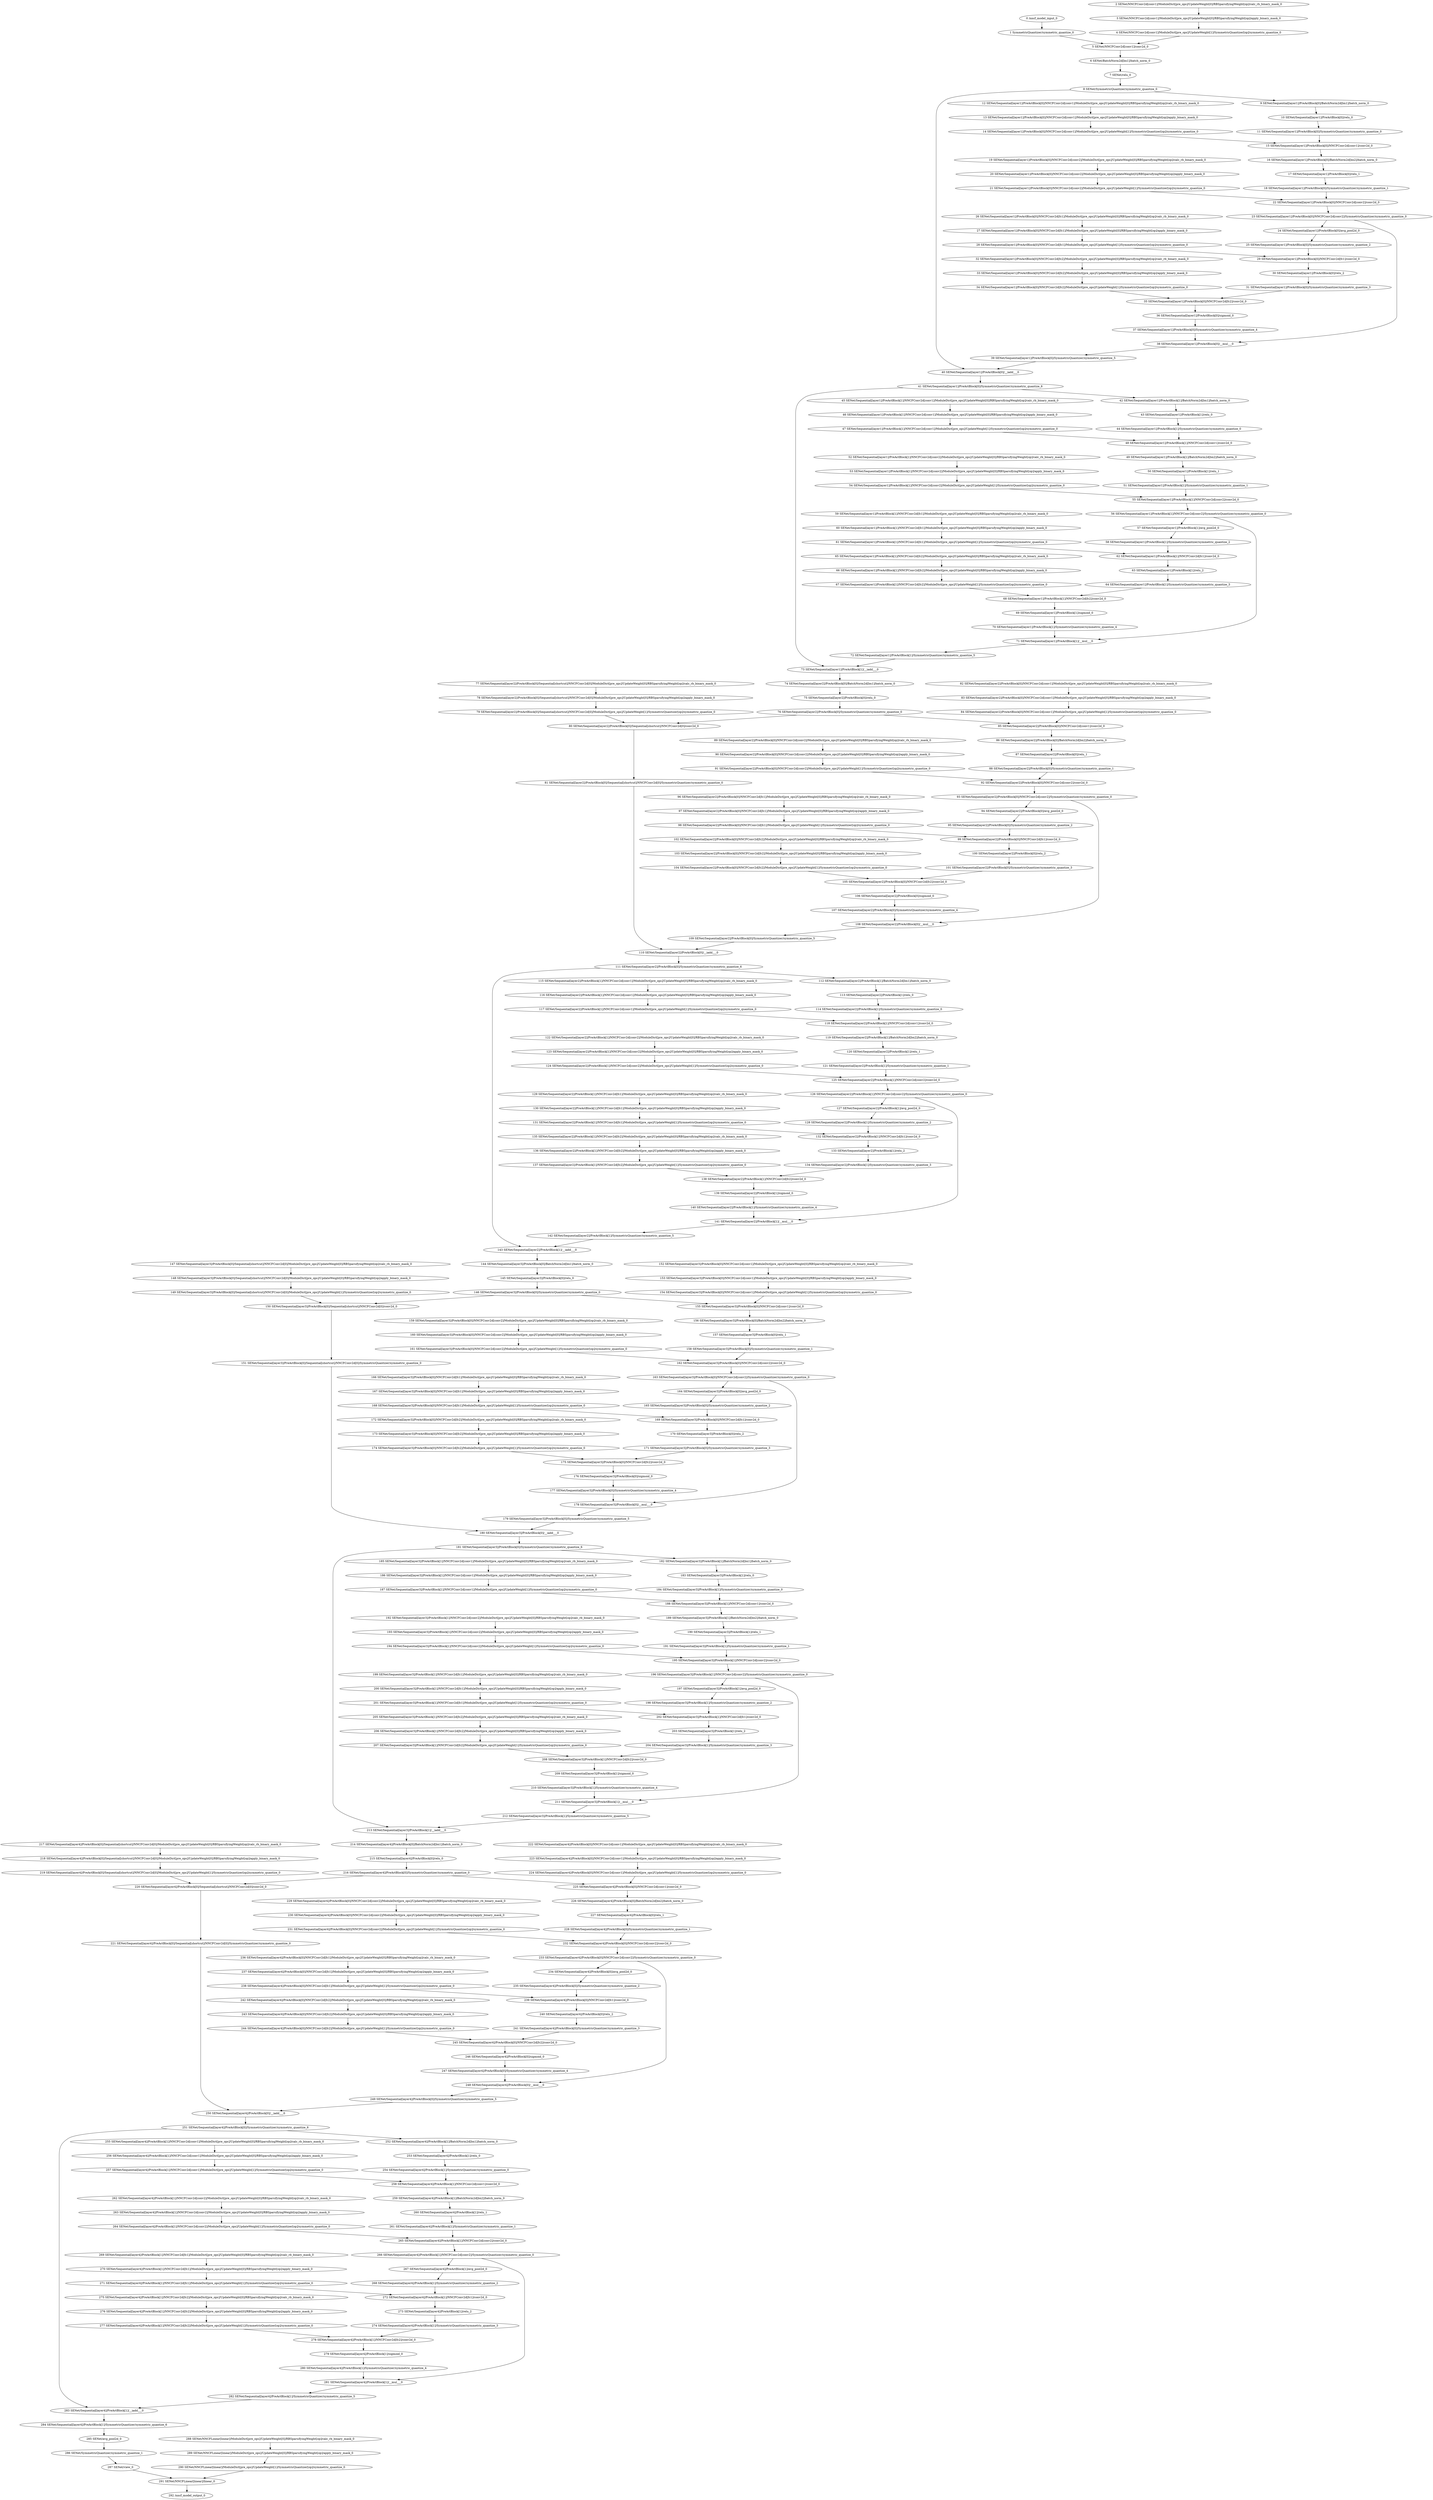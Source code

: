 strict digraph  {
"0 /nncf_model_input_0" [id=0, type=nncf_model_input];
"1 SymmetricQuantizer/symmetric_quantize_0" [id=1, type=symmetric_quantize];
"2 SENet/NNCFConv2d[conv1]/ModuleDict[pre_ops]/UpdateWeight[0]/RBSparsifyingWeight[op]/calc_rb_binary_mask_0" [id=2, type=calc_rb_binary_mask];
"3 SENet/NNCFConv2d[conv1]/ModuleDict[pre_ops]/UpdateWeight[0]/RBSparsifyingWeight[op]/apply_binary_mask_0" [id=3, type=apply_binary_mask];
"4 SENet/NNCFConv2d[conv1]/ModuleDict[pre_ops]/UpdateWeight[1]/SymmetricQuantizer[op]/symmetric_quantize_0" [id=4, type=symmetric_quantize];
"5 SENet/NNCFConv2d[conv1]/conv2d_0" [id=5, type=conv2d];
"6 SENet/BatchNorm2d[bn1]/batch_norm_0" [id=6, type=batch_norm];
"7 SENet/relu_0" [id=7, type=relu];
"8 SENet/SymmetricQuantizer/symmetric_quantize_0" [id=8, type=symmetric_quantize];
"9 SENet/Sequential[layer1]/PreActBlock[0]/BatchNorm2d[bn1]/batch_norm_0" [id=9, type=batch_norm];
"10 SENet/Sequential[layer1]/PreActBlock[0]/relu_0" [id=10, type=relu];
"11 SENet/Sequential[layer1]/PreActBlock[0]/SymmetricQuantizer/symmetric_quantize_0" [id=11, type=symmetric_quantize];
"12 SENet/Sequential[layer1]/PreActBlock[0]/NNCFConv2d[conv1]/ModuleDict[pre_ops]/UpdateWeight[0]/RBSparsifyingWeight[op]/calc_rb_binary_mask_0" [id=12, type=calc_rb_binary_mask];
"13 SENet/Sequential[layer1]/PreActBlock[0]/NNCFConv2d[conv1]/ModuleDict[pre_ops]/UpdateWeight[0]/RBSparsifyingWeight[op]/apply_binary_mask_0" [id=13, type=apply_binary_mask];
"14 SENet/Sequential[layer1]/PreActBlock[0]/NNCFConv2d[conv1]/ModuleDict[pre_ops]/UpdateWeight[1]/SymmetricQuantizer[op]/symmetric_quantize_0" [id=14, type=symmetric_quantize];
"15 SENet/Sequential[layer1]/PreActBlock[0]/NNCFConv2d[conv1]/conv2d_0" [id=15, type=conv2d];
"16 SENet/Sequential[layer1]/PreActBlock[0]/BatchNorm2d[bn2]/batch_norm_0" [id=16, type=batch_norm];
"17 SENet/Sequential[layer1]/PreActBlock[0]/relu_1" [id=17, type=relu];
"18 SENet/Sequential[layer1]/PreActBlock[0]/SymmetricQuantizer/symmetric_quantize_1" [id=18, type=symmetric_quantize];
"19 SENet/Sequential[layer1]/PreActBlock[0]/NNCFConv2d[conv2]/ModuleDict[pre_ops]/UpdateWeight[0]/RBSparsifyingWeight[op]/calc_rb_binary_mask_0" [id=19, type=calc_rb_binary_mask];
"20 SENet/Sequential[layer1]/PreActBlock[0]/NNCFConv2d[conv2]/ModuleDict[pre_ops]/UpdateWeight[0]/RBSparsifyingWeight[op]/apply_binary_mask_0" [id=20, type=apply_binary_mask];
"21 SENet/Sequential[layer1]/PreActBlock[0]/NNCFConv2d[conv2]/ModuleDict[pre_ops]/UpdateWeight[1]/SymmetricQuantizer[op]/symmetric_quantize_0" [id=21, type=symmetric_quantize];
"22 SENet/Sequential[layer1]/PreActBlock[0]/NNCFConv2d[conv2]/conv2d_0" [id=22, type=conv2d];
"23 SENet/Sequential[layer1]/PreActBlock[0]/NNCFConv2d[conv2]/SymmetricQuantizer/symmetric_quantize_0" [id=23, type=symmetric_quantize];
"24 SENet/Sequential[layer1]/PreActBlock[0]/avg_pool2d_0" [id=24, type=avg_pool2d];
"25 SENet/Sequential[layer1]/PreActBlock[0]/SymmetricQuantizer/symmetric_quantize_2" [id=25, type=symmetric_quantize];
"26 SENet/Sequential[layer1]/PreActBlock[0]/NNCFConv2d[fc1]/ModuleDict[pre_ops]/UpdateWeight[0]/RBSparsifyingWeight[op]/calc_rb_binary_mask_0" [id=26, type=calc_rb_binary_mask];
"27 SENet/Sequential[layer1]/PreActBlock[0]/NNCFConv2d[fc1]/ModuleDict[pre_ops]/UpdateWeight[0]/RBSparsifyingWeight[op]/apply_binary_mask_0" [id=27, type=apply_binary_mask];
"28 SENet/Sequential[layer1]/PreActBlock[0]/NNCFConv2d[fc1]/ModuleDict[pre_ops]/UpdateWeight[1]/SymmetricQuantizer[op]/symmetric_quantize_0" [id=28, type=symmetric_quantize];
"29 SENet/Sequential[layer1]/PreActBlock[0]/NNCFConv2d[fc1]/conv2d_0" [id=29, type=conv2d];
"30 SENet/Sequential[layer1]/PreActBlock[0]/relu_2" [id=30, type=relu];
"31 SENet/Sequential[layer1]/PreActBlock[0]/SymmetricQuantizer/symmetric_quantize_3" [id=31, type=symmetric_quantize];
"32 SENet/Sequential[layer1]/PreActBlock[0]/NNCFConv2d[fc2]/ModuleDict[pre_ops]/UpdateWeight[0]/RBSparsifyingWeight[op]/calc_rb_binary_mask_0" [id=32, type=calc_rb_binary_mask];
"33 SENet/Sequential[layer1]/PreActBlock[0]/NNCFConv2d[fc2]/ModuleDict[pre_ops]/UpdateWeight[0]/RBSparsifyingWeight[op]/apply_binary_mask_0" [id=33, type=apply_binary_mask];
"34 SENet/Sequential[layer1]/PreActBlock[0]/NNCFConv2d[fc2]/ModuleDict[pre_ops]/UpdateWeight[1]/SymmetricQuantizer[op]/symmetric_quantize_0" [id=34, type=symmetric_quantize];
"35 SENet/Sequential[layer1]/PreActBlock[0]/NNCFConv2d[fc2]/conv2d_0" [id=35, type=conv2d];
"36 SENet/Sequential[layer1]/PreActBlock[0]/sigmoid_0" [id=36, type=sigmoid];
"37 SENet/Sequential[layer1]/PreActBlock[0]/SymmetricQuantizer/symmetric_quantize_4" [id=37, type=symmetric_quantize];
"38 SENet/Sequential[layer1]/PreActBlock[0]/__mul___0" [id=38, type=__mul__];
"39 SENet/Sequential[layer1]/PreActBlock[0]/SymmetricQuantizer/symmetric_quantize_5" [id=39, type=symmetric_quantize];
"40 SENet/Sequential[layer1]/PreActBlock[0]/__iadd___0" [id=40, type=__iadd__];
"41 SENet/Sequential[layer1]/PreActBlock[0]/SymmetricQuantizer/symmetric_quantize_6" [id=41, type=symmetric_quantize];
"42 SENet/Sequential[layer1]/PreActBlock[1]/BatchNorm2d[bn1]/batch_norm_0" [id=42, type=batch_norm];
"43 SENet/Sequential[layer1]/PreActBlock[1]/relu_0" [id=43, type=relu];
"44 SENet/Sequential[layer1]/PreActBlock[1]/SymmetricQuantizer/symmetric_quantize_0" [id=44, type=symmetric_quantize];
"45 SENet/Sequential[layer1]/PreActBlock[1]/NNCFConv2d[conv1]/ModuleDict[pre_ops]/UpdateWeight[0]/RBSparsifyingWeight[op]/calc_rb_binary_mask_0" [id=45, type=calc_rb_binary_mask];
"46 SENet/Sequential[layer1]/PreActBlock[1]/NNCFConv2d[conv1]/ModuleDict[pre_ops]/UpdateWeight[0]/RBSparsifyingWeight[op]/apply_binary_mask_0" [id=46, type=apply_binary_mask];
"47 SENet/Sequential[layer1]/PreActBlock[1]/NNCFConv2d[conv1]/ModuleDict[pre_ops]/UpdateWeight[1]/SymmetricQuantizer[op]/symmetric_quantize_0" [id=47, type=symmetric_quantize];
"48 SENet/Sequential[layer1]/PreActBlock[1]/NNCFConv2d[conv1]/conv2d_0" [id=48, type=conv2d];
"49 SENet/Sequential[layer1]/PreActBlock[1]/BatchNorm2d[bn2]/batch_norm_0" [id=49, type=batch_norm];
"50 SENet/Sequential[layer1]/PreActBlock[1]/relu_1" [id=50, type=relu];
"51 SENet/Sequential[layer1]/PreActBlock[1]/SymmetricQuantizer/symmetric_quantize_1" [id=51, type=symmetric_quantize];
"52 SENet/Sequential[layer1]/PreActBlock[1]/NNCFConv2d[conv2]/ModuleDict[pre_ops]/UpdateWeight[0]/RBSparsifyingWeight[op]/calc_rb_binary_mask_0" [id=52, type=calc_rb_binary_mask];
"53 SENet/Sequential[layer1]/PreActBlock[1]/NNCFConv2d[conv2]/ModuleDict[pre_ops]/UpdateWeight[0]/RBSparsifyingWeight[op]/apply_binary_mask_0" [id=53, type=apply_binary_mask];
"54 SENet/Sequential[layer1]/PreActBlock[1]/NNCFConv2d[conv2]/ModuleDict[pre_ops]/UpdateWeight[1]/SymmetricQuantizer[op]/symmetric_quantize_0" [id=54, type=symmetric_quantize];
"55 SENet/Sequential[layer1]/PreActBlock[1]/NNCFConv2d[conv2]/conv2d_0" [id=55, type=conv2d];
"56 SENet/Sequential[layer1]/PreActBlock[1]/NNCFConv2d[conv2]/SymmetricQuantizer/symmetric_quantize_0" [id=56, type=symmetric_quantize];
"57 SENet/Sequential[layer1]/PreActBlock[1]/avg_pool2d_0" [id=57, type=avg_pool2d];
"58 SENet/Sequential[layer1]/PreActBlock[1]/SymmetricQuantizer/symmetric_quantize_2" [id=58, type=symmetric_quantize];
"59 SENet/Sequential[layer1]/PreActBlock[1]/NNCFConv2d[fc1]/ModuleDict[pre_ops]/UpdateWeight[0]/RBSparsifyingWeight[op]/calc_rb_binary_mask_0" [id=59, type=calc_rb_binary_mask];
"60 SENet/Sequential[layer1]/PreActBlock[1]/NNCFConv2d[fc1]/ModuleDict[pre_ops]/UpdateWeight[0]/RBSparsifyingWeight[op]/apply_binary_mask_0" [id=60, type=apply_binary_mask];
"61 SENet/Sequential[layer1]/PreActBlock[1]/NNCFConv2d[fc1]/ModuleDict[pre_ops]/UpdateWeight[1]/SymmetricQuantizer[op]/symmetric_quantize_0" [id=61, type=symmetric_quantize];
"62 SENet/Sequential[layer1]/PreActBlock[1]/NNCFConv2d[fc1]/conv2d_0" [id=62, type=conv2d];
"63 SENet/Sequential[layer1]/PreActBlock[1]/relu_2" [id=63, type=relu];
"64 SENet/Sequential[layer1]/PreActBlock[1]/SymmetricQuantizer/symmetric_quantize_3" [id=64, type=symmetric_quantize];
"65 SENet/Sequential[layer1]/PreActBlock[1]/NNCFConv2d[fc2]/ModuleDict[pre_ops]/UpdateWeight[0]/RBSparsifyingWeight[op]/calc_rb_binary_mask_0" [id=65, type=calc_rb_binary_mask];
"66 SENet/Sequential[layer1]/PreActBlock[1]/NNCFConv2d[fc2]/ModuleDict[pre_ops]/UpdateWeight[0]/RBSparsifyingWeight[op]/apply_binary_mask_0" [id=66, type=apply_binary_mask];
"67 SENet/Sequential[layer1]/PreActBlock[1]/NNCFConv2d[fc2]/ModuleDict[pre_ops]/UpdateWeight[1]/SymmetricQuantizer[op]/symmetric_quantize_0" [id=67, type=symmetric_quantize];
"68 SENet/Sequential[layer1]/PreActBlock[1]/NNCFConv2d[fc2]/conv2d_0" [id=68, type=conv2d];
"69 SENet/Sequential[layer1]/PreActBlock[1]/sigmoid_0" [id=69, type=sigmoid];
"70 SENet/Sequential[layer1]/PreActBlock[1]/SymmetricQuantizer/symmetric_quantize_4" [id=70, type=symmetric_quantize];
"71 SENet/Sequential[layer1]/PreActBlock[1]/__mul___0" [id=71, type=__mul__];
"72 SENet/Sequential[layer1]/PreActBlock[1]/SymmetricQuantizer/symmetric_quantize_5" [id=72, type=symmetric_quantize];
"73 SENet/Sequential[layer1]/PreActBlock[1]/__iadd___0" [id=73, type=__iadd__];
"74 SENet/Sequential[layer2]/PreActBlock[0]/BatchNorm2d[bn1]/batch_norm_0" [id=74, type=batch_norm];
"75 SENet/Sequential[layer2]/PreActBlock[0]/relu_0" [id=75, type=relu];
"76 SENet/Sequential[layer2]/PreActBlock[0]/SymmetricQuantizer/symmetric_quantize_0" [id=76, type=symmetric_quantize];
"77 SENet/Sequential[layer2]/PreActBlock[0]/Sequential[shortcut]/NNCFConv2d[0]/ModuleDict[pre_ops]/UpdateWeight[0]/RBSparsifyingWeight[op]/calc_rb_binary_mask_0" [id=77, type=calc_rb_binary_mask];
"78 SENet/Sequential[layer2]/PreActBlock[0]/Sequential[shortcut]/NNCFConv2d[0]/ModuleDict[pre_ops]/UpdateWeight[0]/RBSparsifyingWeight[op]/apply_binary_mask_0" [id=78, type=apply_binary_mask];
"79 SENet/Sequential[layer2]/PreActBlock[0]/Sequential[shortcut]/NNCFConv2d[0]/ModuleDict[pre_ops]/UpdateWeight[1]/SymmetricQuantizer[op]/symmetric_quantize_0" [id=79, type=symmetric_quantize];
"80 SENet/Sequential[layer2]/PreActBlock[0]/Sequential[shortcut]/NNCFConv2d[0]/conv2d_0" [id=80, type=conv2d];
"81 SENet/Sequential[layer2]/PreActBlock[0]/Sequential[shortcut]/NNCFConv2d[0]/SymmetricQuantizer/symmetric_quantize_0" [id=81, type=symmetric_quantize];
"82 SENet/Sequential[layer2]/PreActBlock[0]/NNCFConv2d[conv1]/ModuleDict[pre_ops]/UpdateWeight[0]/RBSparsifyingWeight[op]/calc_rb_binary_mask_0" [id=82, type=calc_rb_binary_mask];
"83 SENet/Sequential[layer2]/PreActBlock[0]/NNCFConv2d[conv1]/ModuleDict[pre_ops]/UpdateWeight[0]/RBSparsifyingWeight[op]/apply_binary_mask_0" [id=83, type=apply_binary_mask];
"84 SENet/Sequential[layer2]/PreActBlock[0]/NNCFConv2d[conv1]/ModuleDict[pre_ops]/UpdateWeight[1]/SymmetricQuantizer[op]/symmetric_quantize_0" [id=84, type=symmetric_quantize];
"85 SENet/Sequential[layer2]/PreActBlock[0]/NNCFConv2d[conv1]/conv2d_0" [id=85, type=conv2d];
"86 SENet/Sequential[layer2]/PreActBlock[0]/BatchNorm2d[bn2]/batch_norm_0" [id=86, type=batch_norm];
"87 SENet/Sequential[layer2]/PreActBlock[0]/relu_1" [id=87, type=relu];
"88 SENet/Sequential[layer2]/PreActBlock[0]/SymmetricQuantizer/symmetric_quantize_1" [id=88, type=symmetric_quantize];
"89 SENet/Sequential[layer2]/PreActBlock[0]/NNCFConv2d[conv2]/ModuleDict[pre_ops]/UpdateWeight[0]/RBSparsifyingWeight[op]/calc_rb_binary_mask_0" [id=89, type=calc_rb_binary_mask];
"90 SENet/Sequential[layer2]/PreActBlock[0]/NNCFConv2d[conv2]/ModuleDict[pre_ops]/UpdateWeight[0]/RBSparsifyingWeight[op]/apply_binary_mask_0" [id=90, type=apply_binary_mask];
"91 SENet/Sequential[layer2]/PreActBlock[0]/NNCFConv2d[conv2]/ModuleDict[pre_ops]/UpdateWeight[1]/SymmetricQuantizer[op]/symmetric_quantize_0" [id=91, type=symmetric_quantize];
"92 SENet/Sequential[layer2]/PreActBlock[0]/NNCFConv2d[conv2]/conv2d_0" [id=92, type=conv2d];
"93 SENet/Sequential[layer2]/PreActBlock[0]/NNCFConv2d[conv2]/SymmetricQuantizer/symmetric_quantize_0" [id=93, type=symmetric_quantize];
"94 SENet/Sequential[layer2]/PreActBlock[0]/avg_pool2d_0" [id=94, type=avg_pool2d];
"95 SENet/Sequential[layer2]/PreActBlock[0]/SymmetricQuantizer/symmetric_quantize_2" [id=95, type=symmetric_quantize];
"96 SENet/Sequential[layer2]/PreActBlock[0]/NNCFConv2d[fc1]/ModuleDict[pre_ops]/UpdateWeight[0]/RBSparsifyingWeight[op]/calc_rb_binary_mask_0" [id=96, type=calc_rb_binary_mask];
"97 SENet/Sequential[layer2]/PreActBlock[0]/NNCFConv2d[fc1]/ModuleDict[pre_ops]/UpdateWeight[0]/RBSparsifyingWeight[op]/apply_binary_mask_0" [id=97, type=apply_binary_mask];
"98 SENet/Sequential[layer2]/PreActBlock[0]/NNCFConv2d[fc1]/ModuleDict[pre_ops]/UpdateWeight[1]/SymmetricQuantizer[op]/symmetric_quantize_0" [id=98, type=symmetric_quantize];
"99 SENet/Sequential[layer2]/PreActBlock[0]/NNCFConv2d[fc1]/conv2d_0" [id=99, type=conv2d];
"100 SENet/Sequential[layer2]/PreActBlock[0]/relu_2" [id=100, type=relu];
"101 SENet/Sequential[layer2]/PreActBlock[0]/SymmetricQuantizer/symmetric_quantize_3" [id=101, type=symmetric_quantize];
"102 SENet/Sequential[layer2]/PreActBlock[0]/NNCFConv2d[fc2]/ModuleDict[pre_ops]/UpdateWeight[0]/RBSparsifyingWeight[op]/calc_rb_binary_mask_0" [id=102, type=calc_rb_binary_mask];
"103 SENet/Sequential[layer2]/PreActBlock[0]/NNCFConv2d[fc2]/ModuleDict[pre_ops]/UpdateWeight[0]/RBSparsifyingWeight[op]/apply_binary_mask_0" [id=103, type=apply_binary_mask];
"104 SENet/Sequential[layer2]/PreActBlock[0]/NNCFConv2d[fc2]/ModuleDict[pre_ops]/UpdateWeight[1]/SymmetricQuantizer[op]/symmetric_quantize_0" [id=104, type=symmetric_quantize];
"105 SENet/Sequential[layer2]/PreActBlock[0]/NNCFConv2d[fc2]/conv2d_0" [id=105, type=conv2d];
"106 SENet/Sequential[layer2]/PreActBlock[0]/sigmoid_0" [id=106, type=sigmoid];
"107 SENet/Sequential[layer2]/PreActBlock[0]/SymmetricQuantizer/symmetric_quantize_4" [id=107, type=symmetric_quantize];
"108 SENet/Sequential[layer2]/PreActBlock[0]/__mul___0" [id=108, type=__mul__];
"109 SENet/Sequential[layer2]/PreActBlock[0]/SymmetricQuantizer/symmetric_quantize_5" [id=109, type=symmetric_quantize];
"110 SENet/Sequential[layer2]/PreActBlock[0]/__iadd___0" [id=110, type=__iadd__];
"111 SENet/Sequential[layer2]/PreActBlock[0]/SymmetricQuantizer/symmetric_quantize_6" [id=111, type=symmetric_quantize];
"112 SENet/Sequential[layer2]/PreActBlock[1]/BatchNorm2d[bn1]/batch_norm_0" [id=112, type=batch_norm];
"113 SENet/Sequential[layer2]/PreActBlock[1]/relu_0" [id=113, type=relu];
"114 SENet/Sequential[layer2]/PreActBlock[1]/SymmetricQuantizer/symmetric_quantize_0" [id=114, type=symmetric_quantize];
"115 SENet/Sequential[layer2]/PreActBlock[1]/NNCFConv2d[conv1]/ModuleDict[pre_ops]/UpdateWeight[0]/RBSparsifyingWeight[op]/calc_rb_binary_mask_0" [id=115, type=calc_rb_binary_mask];
"116 SENet/Sequential[layer2]/PreActBlock[1]/NNCFConv2d[conv1]/ModuleDict[pre_ops]/UpdateWeight[0]/RBSparsifyingWeight[op]/apply_binary_mask_0" [id=116, type=apply_binary_mask];
"117 SENet/Sequential[layer2]/PreActBlock[1]/NNCFConv2d[conv1]/ModuleDict[pre_ops]/UpdateWeight[1]/SymmetricQuantizer[op]/symmetric_quantize_0" [id=117, type=symmetric_quantize];
"118 SENet/Sequential[layer2]/PreActBlock[1]/NNCFConv2d[conv1]/conv2d_0" [id=118, type=conv2d];
"119 SENet/Sequential[layer2]/PreActBlock[1]/BatchNorm2d[bn2]/batch_norm_0" [id=119, type=batch_norm];
"120 SENet/Sequential[layer2]/PreActBlock[1]/relu_1" [id=120, type=relu];
"121 SENet/Sequential[layer2]/PreActBlock[1]/SymmetricQuantizer/symmetric_quantize_1" [id=121, type=symmetric_quantize];
"122 SENet/Sequential[layer2]/PreActBlock[1]/NNCFConv2d[conv2]/ModuleDict[pre_ops]/UpdateWeight[0]/RBSparsifyingWeight[op]/calc_rb_binary_mask_0" [id=122, type=calc_rb_binary_mask];
"123 SENet/Sequential[layer2]/PreActBlock[1]/NNCFConv2d[conv2]/ModuleDict[pre_ops]/UpdateWeight[0]/RBSparsifyingWeight[op]/apply_binary_mask_0" [id=123, type=apply_binary_mask];
"124 SENet/Sequential[layer2]/PreActBlock[1]/NNCFConv2d[conv2]/ModuleDict[pre_ops]/UpdateWeight[1]/SymmetricQuantizer[op]/symmetric_quantize_0" [id=124, type=symmetric_quantize];
"125 SENet/Sequential[layer2]/PreActBlock[1]/NNCFConv2d[conv2]/conv2d_0" [id=125, type=conv2d];
"126 SENet/Sequential[layer2]/PreActBlock[1]/NNCFConv2d[conv2]/SymmetricQuantizer/symmetric_quantize_0" [id=126, type=symmetric_quantize];
"127 SENet/Sequential[layer2]/PreActBlock[1]/avg_pool2d_0" [id=127, type=avg_pool2d];
"128 SENet/Sequential[layer2]/PreActBlock[1]/SymmetricQuantizer/symmetric_quantize_2" [id=128, type=symmetric_quantize];
"129 SENet/Sequential[layer2]/PreActBlock[1]/NNCFConv2d[fc1]/ModuleDict[pre_ops]/UpdateWeight[0]/RBSparsifyingWeight[op]/calc_rb_binary_mask_0" [id=129, type=calc_rb_binary_mask];
"130 SENet/Sequential[layer2]/PreActBlock[1]/NNCFConv2d[fc1]/ModuleDict[pre_ops]/UpdateWeight[0]/RBSparsifyingWeight[op]/apply_binary_mask_0" [id=130, type=apply_binary_mask];
"131 SENet/Sequential[layer2]/PreActBlock[1]/NNCFConv2d[fc1]/ModuleDict[pre_ops]/UpdateWeight[1]/SymmetricQuantizer[op]/symmetric_quantize_0" [id=131, type=symmetric_quantize];
"132 SENet/Sequential[layer2]/PreActBlock[1]/NNCFConv2d[fc1]/conv2d_0" [id=132, type=conv2d];
"133 SENet/Sequential[layer2]/PreActBlock[1]/relu_2" [id=133, type=relu];
"134 SENet/Sequential[layer2]/PreActBlock[1]/SymmetricQuantizer/symmetric_quantize_3" [id=134, type=symmetric_quantize];
"135 SENet/Sequential[layer2]/PreActBlock[1]/NNCFConv2d[fc2]/ModuleDict[pre_ops]/UpdateWeight[0]/RBSparsifyingWeight[op]/calc_rb_binary_mask_0" [id=135, type=calc_rb_binary_mask];
"136 SENet/Sequential[layer2]/PreActBlock[1]/NNCFConv2d[fc2]/ModuleDict[pre_ops]/UpdateWeight[0]/RBSparsifyingWeight[op]/apply_binary_mask_0" [id=136, type=apply_binary_mask];
"137 SENet/Sequential[layer2]/PreActBlock[1]/NNCFConv2d[fc2]/ModuleDict[pre_ops]/UpdateWeight[1]/SymmetricQuantizer[op]/symmetric_quantize_0" [id=137, type=symmetric_quantize];
"138 SENet/Sequential[layer2]/PreActBlock[1]/NNCFConv2d[fc2]/conv2d_0" [id=138, type=conv2d];
"139 SENet/Sequential[layer2]/PreActBlock[1]/sigmoid_0" [id=139, type=sigmoid];
"140 SENet/Sequential[layer2]/PreActBlock[1]/SymmetricQuantizer/symmetric_quantize_4" [id=140, type=symmetric_quantize];
"141 SENet/Sequential[layer2]/PreActBlock[1]/__mul___0" [id=141, type=__mul__];
"142 SENet/Sequential[layer2]/PreActBlock[1]/SymmetricQuantizer/symmetric_quantize_5" [id=142, type=symmetric_quantize];
"143 SENet/Sequential[layer2]/PreActBlock[1]/__iadd___0" [id=143, type=__iadd__];
"144 SENet/Sequential[layer3]/PreActBlock[0]/BatchNorm2d[bn1]/batch_norm_0" [id=144, type=batch_norm];
"145 SENet/Sequential[layer3]/PreActBlock[0]/relu_0" [id=145, type=relu];
"146 SENet/Sequential[layer3]/PreActBlock[0]/SymmetricQuantizer/symmetric_quantize_0" [id=146, type=symmetric_quantize];
"147 SENet/Sequential[layer3]/PreActBlock[0]/Sequential[shortcut]/NNCFConv2d[0]/ModuleDict[pre_ops]/UpdateWeight[0]/RBSparsifyingWeight[op]/calc_rb_binary_mask_0" [id=147, type=calc_rb_binary_mask];
"148 SENet/Sequential[layer3]/PreActBlock[0]/Sequential[shortcut]/NNCFConv2d[0]/ModuleDict[pre_ops]/UpdateWeight[0]/RBSparsifyingWeight[op]/apply_binary_mask_0" [id=148, type=apply_binary_mask];
"149 SENet/Sequential[layer3]/PreActBlock[0]/Sequential[shortcut]/NNCFConv2d[0]/ModuleDict[pre_ops]/UpdateWeight[1]/SymmetricQuantizer[op]/symmetric_quantize_0" [id=149, type=symmetric_quantize];
"150 SENet/Sequential[layer3]/PreActBlock[0]/Sequential[shortcut]/NNCFConv2d[0]/conv2d_0" [id=150, type=conv2d];
"151 SENet/Sequential[layer3]/PreActBlock[0]/Sequential[shortcut]/NNCFConv2d[0]/SymmetricQuantizer/symmetric_quantize_0" [id=151, type=symmetric_quantize];
"152 SENet/Sequential[layer3]/PreActBlock[0]/NNCFConv2d[conv1]/ModuleDict[pre_ops]/UpdateWeight[0]/RBSparsifyingWeight[op]/calc_rb_binary_mask_0" [id=152, type=calc_rb_binary_mask];
"153 SENet/Sequential[layer3]/PreActBlock[0]/NNCFConv2d[conv1]/ModuleDict[pre_ops]/UpdateWeight[0]/RBSparsifyingWeight[op]/apply_binary_mask_0" [id=153, type=apply_binary_mask];
"154 SENet/Sequential[layer3]/PreActBlock[0]/NNCFConv2d[conv1]/ModuleDict[pre_ops]/UpdateWeight[1]/SymmetricQuantizer[op]/symmetric_quantize_0" [id=154, type=symmetric_quantize];
"155 SENet/Sequential[layer3]/PreActBlock[0]/NNCFConv2d[conv1]/conv2d_0" [id=155, type=conv2d];
"156 SENet/Sequential[layer3]/PreActBlock[0]/BatchNorm2d[bn2]/batch_norm_0" [id=156, type=batch_norm];
"157 SENet/Sequential[layer3]/PreActBlock[0]/relu_1" [id=157, type=relu];
"158 SENet/Sequential[layer3]/PreActBlock[0]/SymmetricQuantizer/symmetric_quantize_1" [id=158, type=symmetric_quantize];
"159 SENet/Sequential[layer3]/PreActBlock[0]/NNCFConv2d[conv2]/ModuleDict[pre_ops]/UpdateWeight[0]/RBSparsifyingWeight[op]/calc_rb_binary_mask_0" [id=159, type=calc_rb_binary_mask];
"160 SENet/Sequential[layer3]/PreActBlock[0]/NNCFConv2d[conv2]/ModuleDict[pre_ops]/UpdateWeight[0]/RBSparsifyingWeight[op]/apply_binary_mask_0" [id=160, type=apply_binary_mask];
"161 SENet/Sequential[layer3]/PreActBlock[0]/NNCFConv2d[conv2]/ModuleDict[pre_ops]/UpdateWeight[1]/SymmetricQuantizer[op]/symmetric_quantize_0" [id=161, type=symmetric_quantize];
"162 SENet/Sequential[layer3]/PreActBlock[0]/NNCFConv2d[conv2]/conv2d_0" [id=162, type=conv2d];
"163 SENet/Sequential[layer3]/PreActBlock[0]/NNCFConv2d[conv2]/SymmetricQuantizer/symmetric_quantize_0" [id=163, type=symmetric_quantize];
"164 SENet/Sequential[layer3]/PreActBlock[0]/avg_pool2d_0" [id=164, type=avg_pool2d];
"165 SENet/Sequential[layer3]/PreActBlock[0]/SymmetricQuantizer/symmetric_quantize_2" [id=165, type=symmetric_quantize];
"166 SENet/Sequential[layer3]/PreActBlock[0]/NNCFConv2d[fc1]/ModuleDict[pre_ops]/UpdateWeight[0]/RBSparsifyingWeight[op]/calc_rb_binary_mask_0" [id=166, type=calc_rb_binary_mask];
"167 SENet/Sequential[layer3]/PreActBlock[0]/NNCFConv2d[fc1]/ModuleDict[pre_ops]/UpdateWeight[0]/RBSparsifyingWeight[op]/apply_binary_mask_0" [id=167, type=apply_binary_mask];
"168 SENet/Sequential[layer3]/PreActBlock[0]/NNCFConv2d[fc1]/ModuleDict[pre_ops]/UpdateWeight[1]/SymmetricQuantizer[op]/symmetric_quantize_0" [id=168, type=symmetric_quantize];
"169 SENet/Sequential[layer3]/PreActBlock[0]/NNCFConv2d[fc1]/conv2d_0" [id=169, type=conv2d];
"170 SENet/Sequential[layer3]/PreActBlock[0]/relu_2" [id=170, type=relu];
"171 SENet/Sequential[layer3]/PreActBlock[0]/SymmetricQuantizer/symmetric_quantize_3" [id=171, type=symmetric_quantize];
"172 SENet/Sequential[layer3]/PreActBlock[0]/NNCFConv2d[fc2]/ModuleDict[pre_ops]/UpdateWeight[0]/RBSparsifyingWeight[op]/calc_rb_binary_mask_0" [id=172, type=calc_rb_binary_mask];
"173 SENet/Sequential[layer3]/PreActBlock[0]/NNCFConv2d[fc2]/ModuleDict[pre_ops]/UpdateWeight[0]/RBSparsifyingWeight[op]/apply_binary_mask_0" [id=173, type=apply_binary_mask];
"174 SENet/Sequential[layer3]/PreActBlock[0]/NNCFConv2d[fc2]/ModuleDict[pre_ops]/UpdateWeight[1]/SymmetricQuantizer[op]/symmetric_quantize_0" [id=174, type=symmetric_quantize];
"175 SENet/Sequential[layer3]/PreActBlock[0]/NNCFConv2d[fc2]/conv2d_0" [id=175, type=conv2d];
"176 SENet/Sequential[layer3]/PreActBlock[0]/sigmoid_0" [id=176, type=sigmoid];
"177 SENet/Sequential[layer3]/PreActBlock[0]/SymmetricQuantizer/symmetric_quantize_4" [id=177, type=symmetric_quantize];
"178 SENet/Sequential[layer3]/PreActBlock[0]/__mul___0" [id=178, type=__mul__];
"179 SENet/Sequential[layer3]/PreActBlock[0]/SymmetricQuantizer/symmetric_quantize_5" [id=179, type=symmetric_quantize];
"180 SENet/Sequential[layer3]/PreActBlock[0]/__iadd___0" [id=180, type=__iadd__];
"181 SENet/Sequential[layer3]/PreActBlock[0]/SymmetricQuantizer/symmetric_quantize_6" [id=181, type=symmetric_quantize];
"182 SENet/Sequential[layer3]/PreActBlock[1]/BatchNorm2d[bn1]/batch_norm_0" [id=182, type=batch_norm];
"183 SENet/Sequential[layer3]/PreActBlock[1]/relu_0" [id=183, type=relu];
"184 SENet/Sequential[layer3]/PreActBlock[1]/SymmetricQuantizer/symmetric_quantize_0" [id=184, type=symmetric_quantize];
"185 SENet/Sequential[layer3]/PreActBlock[1]/NNCFConv2d[conv1]/ModuleDict[pre_ops]/UpdateWeight[0]/RBSparsifyingWeight[op]/calc_rb_binary_mask_0" [id=185, type=calc_rb_binary_mask];
"186 SENet/Sequential[layer3]/PreActBlock[1]/NNCFConv2d[conv1]/ModuleDict[pre_ops]/UpdateWeight[0]/RBSparsifyingWeight[op]/apply_binary_mask_0" [id=186, type=apply_binary_mask];
"187 SENet/Sequential[layer3]/PreActBlock[1]/NNCFConv2d[conv1]/ModuleDict[pre_ops]/UpdateWeight[1]/SymmetricQuantizer[op]/symmetric_quantize_0" [id=187, type=symmetric_quantize];
"188 SENet/Sequential[layer3]/PreActBlock[1]/NNCFConv2d[conv1]/conv2d_0" [id=188, type=conv2d];
"189 SENet/Sequential[layer3]/PreActBlock[1]/BatchNorm2d[bn2]/batch_norm_0" [id=189, type=batch_norm];
"190 SENet/Sequential[layer3]/PreActBlock[1]/relu_1" [id=190, type=relu];
"191 SENet/Sequential[layer3]/PreActBlock[1]/SymmetricQuantizer/symmetric_quantize_1" [id=191, type=symmetric_quantize];
"192 SENet/Sequential[layer3]/PreActBlock[1]/NNCFConv2d[conv2]/ModuleDict[pre_ops]/UpdateWeight[0]/RBSparsifyingWeight[op]/calc_rb_binary_mask_0" [id=192, type=calc_rb_binary_mask];
"193 SENet/Sequential[layer3]/PreActBlock[1]/NNCFConv2d[conv2]/ModuleDict[pre_ops]/UpdateWeight[0]/RBSparsifyingWeight[op]/apply_binary_mask_0" [id=193, type=apply_binary_mask];
"194 SENet/Sequential[layer3]/PreActBlock[1]/NNCFConv2d[conv2]/ModuleDict[pre_ops]/UpdateWeight[1]/SymmetricQuantizer[op]/symmetric_quantize_0" [id=194, type=symmetric_quantize];
"195 SENet/Sequential[layer3]/PreActBlock[1]/NNCFConv2d[conv2]/conv2d_0" [id=195, type=conv2d];
"196 SENet/Sequential[layer3]/PreActBlock[1]/NNCFConv2d[conv2]/SymmetricQuantizer/symmetric_quantize_0" [id=196, type=symmetric_quantize];
"197 SENet/Sequential[layer3]/PreActBlock[1]/avg_pool2d_0" [id=197, type=avg_pool2d];
"198 SENet/Sequential[layer3]/PreActBlock[1]/SymmetricQuantizer/symmetric_quantize_2" [id=198, type=symmetric_quantize];
"199 SENet/Sequential[layer3]/PreActBlock[1]/NNCFConv2d[fc1]/ModuleDict[pre_ops]/UpdateWeight[0]/RBSparsifyingWeight[op]/calc_rb_binary_mask_0" [id=199, type=calc_rb_binary_mask];
"200 SENet/Sequential[layer3]/PreActBlock[1]/NNCFConv2d[fc1]/ModuleDict[pre_ops]/UpdateWeight[0]/RBSparsifyingWeight[op]/apply_binary_mask_0" [id=200, type=apply_binary_mask];
"201 SENet/Sequential[layer3]/PreActBlock[1]/NNCFConv2d[fc1]/ModuleDict[pre_ops]/UpdateWeight[1]/SymmetricQuantizer[op]/symmetric_quantize_0" [id=201, type=symmetric_quantize];
"202 SENet/Sequential[layer3]/PreActBlock[1]/NNCFConv2d[fc1]/conv2d_0" [id=202, type=conv2d];
"203 SENet/Sequential[layer3]/PreActBlock[1]/relu_2" [id=203, type=relu];
"204 SENet/Sequential[layer3]/PreActBlock[1]/SymmetricQuantizer/symmetric_quantize_3" [id=204, type=symmetric_quantize];
"205 SENet/Sequential[layer3]/PreActBlock[1]/NNCFConv2d[fc2]/ModuleDict[pre_ops]/UpdateWeight[0]/RBSparsifyingWeight[op]/calc_rb_binary_mask_0" [id=205, type=calc_rb_binary_mask];
"206 SENet/Sequential[layer3]/PreActBlock[1]/NNCFConv2d[fc2]/ModuleDict[pre_ops]/UpdateWeight[0]/RBSparsifyingWeight[op]/apply_binary_mask_0" [id=206, type=apply_binary_mask];
"207 SENet/Sequential[layer3]/PreActBlock[1]/NNCFConv2d[fc2]/ModuleDict[pre_ops]/UpdateWeight[1]/SymmetricQuantizer[op]/symmetric_quantize_0" [id=207, type=symmetric_quantize];
"208 SENet/Sequential[layer3]/PreActBlock[1]/NNCFConv2d[fc2]/conv2d_0" [id=208, type=conv2d];
"209 SENet/Sequential[layer3]/PreActBlock[1]/sigmoid_0" [id=209, type=sigmoid];
"210 SENet/Sequential[layer3]/PreActBlock[1]/SymmetricQuantizer/symmetric_quantize_4" [id=210, type=symmetric_quantize];
"211 SENet/Sequential[layer3]/PreActBlock[1]/__mul___0" [id=211, type=__mul__];
"212 SENet/Sequential[layer3]/PreActBlock[1]/SymmetricQuantizer/symmetric_quantize_5" [id=212, type=symmetric_quantize];
"213 SENet/Sequential[layer3]/PreActBlock[1]/__iadd___0" [id=213, type=__iadd__];
"214 SENet/Sequential[layer4]/PreActBlock[0]/BatchNorm2d[bn1]/batch_norm_0" [id=214, type=batch_norm];
"215 SENet/Sequential[layer4]/PreActBlock[0]/relu_0" [id=215, type=relu];
"216 SENet/Sequential[layer4]/PreActBlock[0]/SymmetricQuantizer/symmetric_quantize_0" [id=216, type=symmetric_quantize];
"217 SENet/Sequential[layer4]/PreActBlock[0]/Sequential[shortcut]/NNCFConv2d[0]/ModuleDict[pre_ops]/UpdateWeight[0]/RBSparsifyingWeight[op]/calc_rb_binary_mask_0" [id=217, type=calc_rb_binary_mask];
"218 SENet/Sequential[layer4]/PreActBlock[0]/Sequential[shortcut]/NNCFConv2d[0]/ModuleDict[pre_ops]/UpdateWeight[0]/RBSparsifyingWeight[op]/apply_binary_mask_0" [id=218, type=apply_binary_mask];
"219 SENet/Sequential[layer4]/PreActBlock[0]/Sequential[shortcut]/NNCFConv2d[0]/ModuleDict[pre_ops]/UpdateWeight[1]/SymmetricQuantizer[op]/symmetric_quantize_0" [id=219, type=symmetric_quantize];
"220 SENet/Sequential[layer4]/PreActBlock[0]/Sequential[shortcut]/NNCFConv2d[0]/conv2d_0" [id=220, type=conv2d];
"221 SENet/Sequential[layer4]/PreActBlock[0]/Sequential[shortcut]/NNCFConv2d[0]/SymmetricQuantizer/symmetric_quantize_0" [id=221, type=symmetric_quantize];
"222 SENet/Sequential[layer4]/PreActBlock[0]/NNCFConv2d[conv1]/ModuleDict[pre_ops]/UpdateWeight[0]/RBSparsifyingWeight[op]/calc_rb_binary_mask_0" [id=222, type=calc_rb_binary_mask];
"223 SENet/Sequential[layer4]/PreActBlock[0]/NNCFConv2d[conv1]/ModuleDict[pre_ops]/UpdateWeight[0]/RBSparsifyingWeight[op]/apply_binary_mask_0" [id=223, type=apply_binary_mask];
"224 SENet/Sequential[layer4]/PreActBlock[0]/NNCFConv2d[conv1]/ModuleDict[pre_ops]/UpdateWeight[1]/SymmetricQuantizer[op]/symmetric_quantize_0" [id=224, type=symmetric_quantize];
"225 SENet/Sequential[layer4]/PreActBlock[0]/NNCFConv2d[conv1]/conv2d_0" [id=225, type=conv2d];
"226 SENet/Sequential[layer4]/PreActBlock[0]/BatchNorm2d[bn2]/batch_norm_0" [id=226, type=batch_norm];
"227 SENet/Sequential[layer4]/PreActBlock[0]/relu_1" [id=227, type=relu];
"228 SENet/Sequential[layer4]/PreActBlock[0]/SymmetricQuantizer/symmetric_quantize_1" [id=228, type=symmetric_quantize];
"229 SENet/Sequential[layer4]/PreActBlock[0]/NNCFConv2d[conv2]/ModuleDict[pre_ops]/UpdateWeight[0]/RBSparsifyingWeight[op]/calc_rb_binary_mask_0" [id=229, type=calc_rb_binary_mask];
"230 SENet/Sequential[layer4]/PreActBlock[0]/NNCFConv2d[conv2]/ModuleDict[pre_ops]/UpdateWeight[0]/RBSparsifyingWeight[op]/apply_binary_mask_0" [id=230, type=apply_binary_mask];
"231 SENet/Sequential[layer4]/PreActBlock[0]/NNCFConv2d[conv2]/ModuleDict[pre_ops]/UpdateWeight[1]/SymmetricQuantizer[op]/symmetric_quantize_0" [id=231, type=symmetric_quantize];
"232 SENet/Sequential[layer4]/PreActBlock[0]/NNCFConv2d[conv2]/conv2d_0" [id=232, type=conv2d];
"233 SENet/Sequential[layer4]/PreActBlock[0]/NNCFConv2d[conv2]/SymmetricQuantizer/symmetric_quantize_0" [id=233, type=symmetric_quantize];
"234 SENet/Sequential[layer4]/PreActBlock[0]/avg_pool2d_0" [id=234, type=avg_pool2d];
"235 SENet/Sequential[layer4]/PreActBlock[0]/SymmetricQuantizer/symmetric_quantize_2" [id=235, type=symmetric_quantize];
"236 SENet/Sequential[layer4]/PreActBlock[0]/NNCFConv2d[fc1]/ModuleDict[pre_ops]/UpdateWeight[0]/RBSparsifyingWeight[op]/calc_rb_binary_mask_0" [id=236, type=calc_rb_binary_mask];
"237 SENet/Sequential[layer4]/PreActBlock[0]/NNCFConv2d[fc1]/ModuleDict[pre_ops]/UpdateWeight[0]/RBSparsifyingWeight[op]/apply_binary_mask_0" [id=237, type=apply_binary_mask];
"238 SENet/Sequential[layer4]/PreActBlock[0]/NNCFConv2d[fc1]/ModuleDict[pre_ops]/UpdateWeight[1]/SymmetricQuantizer[op]/symmetric_quantize_0" [id=238, type=symmetric_quantize];
"239 SENet/Sequential[layer4]/PreActBlock[0]/NNCFConv2d[fc1]/conv2d_0" [id=239, type=conv2d];
"240 SENet/Sequential[layer4]/PreActBlock[0]/relu_2" [id=240, type=relu];
"241 SENet/Sequential[layer4]/PreActBlock[0]/SymmetricQuantizer/symmetric_quantize_3" [id=241, type=symmetric_quantize];
"242 SENet/Sequential[layer4]/PreActBlock[0]/NNCFConv2d[fc2]/ModuleDict[pre_ops]/UpdateWeight[0]/RBSparsifyingWeight[op]/calc_rb_binary_mask_0" [id=242, type=calc_rb_binary_mask];
"243 SENet/Sequential[layer4]/PreActBlock[0]/NNCFConv2d[fc2]/ModuleDict[pre_ops]/UpdateWeight[0]/RBSparsifyingWeight[op]/apply_binary_mask_0" [id=243, type=apply_binary_mask];
"244 SENet/Sequential[layer4]/PreActBlock[0]/NNCFConv2d[fc2]/ModuleDict[pre_ops]/UpdateWeight[1]/SymmetricQuantizer[op]/symmetric_quantize_0" [id=244, type=symmetric_quantize];
"245 SENet/Sequential[layer4]/PreActBlock[0]/NNCFConv2d[fc2]/conv2d_0" [id=245, type=conv2d];
"246 SENet/Sequential[layer4]/PreActBlock[0]/sigmoid_0" [id=246, type=sigmoid];
"247 SENet/Sequential[layer4]/PreActBlock[0]/SymmetricQuantizer/symmetric_quantize_4" [id=247, type=symmetric_quantize];
"248 SENet/Sequential[layer4]/PreActBlock[0]/__mul___0" [id=248, type=__mul__];
"249 SENet/Sequential[layer4]/PreActBlock[0]/SymmetricQuantizer/symmetric_quantize_5" [id=249, type=symmetric_quantize];
"250 SENet/Sequential[layer4]/PreActBlock[0]/__iadd___0" [id=250, type=__iadd__];
"251 SENet/Sequential[layer4]/PreActBlock[0]/SymmetricQuantizer/symmetric_quantize_6" [id=251, type=symmetric_quantize];
"252 SENet/Sequential[layer4]/PreActBlock[1]/BatchNorm2d[bn1]/batch_norm_0" [id=252, type=batch_norm];
"253 SENet/Sequential[layer4]/PreActBlock[1]/relu_0" [id=253, type=relu];
"254 SENet/Sequential[layer4]/PreActBlock[1]/SymmetricQuantizer/symmetric_quantize_0" [id=254, type=symmetric_quantize];
"255 SENet/Sequential[layer4]/PreActBlock[1]/NNCFConv2d[conv1]/ModuleDict[pre_ops]/UpdateWeight[0]/RBSparsifyingWeight[op]/calc_rb_binary_mask_0" [id=255, type=calc_rb_binary_mask];
"256 SENet/Sequential[layer4]/PreActBlock[1]/NNCFConv2d[conv1]/ModuleDict[pre_ops]/UpdateWeight[0]/RBSparsifyingWeight[op]/apply_binary_mask_0" [id=256, type=apply_binary_mask];
"257 SENet/Sequential[layer4]/PreActBlock[1]/NNCFConv2d[conv1]/ModuleDict[pre_ops]/UpdateWeight[1]/SymmetricQuantizer[op]/symmetric_quantize_0" [id=257, type=symmetric_quantize];
"258 SENet/Sequential[layer4]/PreActBlock[1]/NNCFConv2d[conv1]/conv2d_0" [id=258, type=conv2d];
"259 SENet/Sequential[layer4]/PreActBlock[1]/BatchNorm2d[bn2]/batch_norm_0" [id=259, type=batch_norm];
"260 SENet/Sequential[layer4]/PreActBlock[1]/relu_1" [id=260, type=relu];
"261 SENet/Sequential[layer4]/PreActBlock[1]/SymmetricQuantizer/symmetric_quantize_1" [id=261, type=symmetric_quantize];
"262 SENet/Sequential[layer4]/PreActBlock[1]/NNCFConv2d[conv2]/ModuleDict[pre_ops]/UpdateWeight[0]/RBSparsifyingWeight[op]/calc_rb_binary_mask_0" [id=262, type=calc_rb_binary_mask];
"263 SENet/Sequential[layer4]/PreActBlock[1]/NNCFConv2d[conv2]/ModuleDict[pre_ops]/UpdateWeight[0]/RBSparsifyingWeight[op]/apply_binary_mask_0" [id=263, type=apply_binary_mask];
"264 SENet/Sequential[layer4]/PreActBlock[1]/NNCFConv2d[conv2]/ModuleDict[pre_ops]/UpdateWeight[1]/SymmetricQuantizer[op]/symmetric_quantize_0" [id=264, type=symmetric_quantize];
"265 SENet/Sequential[layer4]/PreActBlock[1]/NNCFConv2d[conv2]/conv2d_0" [id=265, type=conv2d];
"266 SENet/Sequential[layer4]/PreActBlock[1]/NNCFConv2d[conv2]/SymmetricQuantizer/symmetric_quantize_0" [id=266, type=symmetric_quantize];
"267 SENet/Sequential[layer4]/PreActBlock[1]/avg_pool2d_0" [id=267, type=avg_pool2d];
"268 SENet/Sequential[layer4]/PreActBlock[1]/SymmetricQuantizer/symmetric_quantize_2" [id=268, type=symmetric_quantize];
"269 SENet/Sequential[layer4]/PreActBlock[1]/NNCFConv2d[fc1]/ModuleDict[pre_ops]/UpdateWeight[0]/RBSparsifyingWeight[op]/calc_rb_binary_mask_0" [id=269, type=calc_rb_binary_mask];
"270 SENet/Sequential[layer4]/PreActBlock[1]/NNCFConv2d[fc1]/ModuleDict[pre_ops]/UpdateWeight[0]/RBSparsifyingWeight[op]/apply_binary_mask_0" [id=270, type=apply_binary_mask];
"271 SENet/Sequential[layer4]/PreActBlock[1]/NNCFConv2d[fc1]/ModuleDict[pre_ops]/UpdateWeight[1]/SymmetricQuantizer[op]/symmetric_quantize_0" [id=271, type=symmetric_quantize];
"272 SENet/Sequential[layer4]/PreActBlock[1]/NNCFConv2d[fc1]/conv2d_0" [id=272, type=conv2d];
"273 SENet/Sequential[layer4]/PreActBlock[1]/relu_2" [id=273, type=relu];
"274 SENet/Sequential[layer4]/PreActBlock[1]/SymmetricQuantizer/symmetric_quantize_3" [id=274, type=symmetric_quantize];
"275 SENet/Sequential[layer4]/PreActBlock[1]/NNCFConv2d[fc2]/ModuleDict[pre_ops]/UpdateWeight[0]/RBSparsifyingWeight[op]/calc_rb_binary_mask_0" [id=275, type=calc_rb_binary_mask];
"276 SENet/Sequential[layer4]/PreActBlock[1]/NNCFConv2d[fc2]/ModuleDict[pre_ops]/UpdateWeight[0]/RBSparsifyingWeight[op]/apply_binary_mask_0" [id=276, type=apply_binary_mask];
"277 SENet/Sequential[layer4]/PreActBlock[1]/NNCFConv2d[fc2]/ModuleDict[pre_ops]/UpdateWeight[1]/SymmetricQuantizer[op]/symmetric_quantize_0" [id=277, type=symmetric_quantize];
"278 SENet/Sequential[layer4]/PreActBlock[1]/NNCFConv2d[fc2]/conv2d_0" [id=278, type=conv2d];
"279 SENet/Sequential[layer4]/PreActBlock[1]/sigmoid_0" [id=279, type=sigmoid];
"280 SENet/Sequential[layer4]/PreActBlock[1]/SymmetricQuantizer/symmetric_quantize_4" [id=280, type=symmetric_quantize];
"281 SENet/Sequential[layer4]/PreActBlock[1]/__mul___0" [id=281, type=__mul__];
"282 SENet/Sequential[layer4]/PreActBlock[1]/SymmetricQuantizer/symmetric_quantize_5" [id=282, type=symmetric_quantize];
"283 SENet/Sequential[layer4]/PreActBlock[1]/__iadd___0" [id=283, type=__iadd__];
"284 SENet/Sequential[layer4]/PreActBlock[1]/SymmetricQuantizer/symmetric_quantize_6" [id=284, type=symmetric_quantize];
"285 SENet/avg_pool2d_0" [id=285, type=avg_pool2d];
"286 SENet/SymmetricQuantizer/symmetric_quantize_1" [id=286, type=symmetric_quantize];
"287 SENet/view_0" [id=287, type=view];
"288 SENet/NNCFLinear[linear]/ModuleDict[pre_ops]/UpdateWeight[0]/RBSparsifyingWeight[op]/calc_rb_binary_mask_0" [id=288, type=calc_rb_binary_mask];
"289 SENet/NNCFLinear[linear]/ModuleDict[pre_ops]/UpdateWeight[0]/RBSparsifyingWeight[op]/apply_binary_mask_0" [id=289, type=apply_binary_mask];
"290 SENet/NNCFLinear[linear]/ModuleDict[pre_ops]/UpdateWeight[1]/SymmetricQuantizer[op]/symmetric_quantize_0" [id=290, type=symmetric_quantize];
"291 SENet/NNCFLinear[linear]/linear_0" [id=291, type=linear];
"292 /nncf_model_output_0" [id=292, type=nncf_model_output];
"0 /nncf_model_input_0" -> "1 SymmetricQuantizer/symmetric_quantize_0";
"1 SymmetricQuantizer/symmetric_quantize_0" -> "5 SENet/NNCFConv2d[conv1]/conv2d_0";
"2 SENet/NNCFConv2d[conv1]/ModuleDict[pre_ops]/UpdateWeight[0]/RBSparsifyingWeight[op]/calc_rb_binary_mask_0" -> "3 SENet/NNCFConv2d[conv1]/ModuleDict[pre_ops]/UpdateWeight[0]/RBSparsifyingWeight[op]/apply_binary_mask_0";
"3 SENet/NNCFConv2d[conv1]/ModuleDict[pre_ops]/UpdateWeight[0]/RBSparsifyingWeight[op]/apply_binary_mask_0" -> "4 SENet/NNCFConv2d[conv1]/ModuleDict[pre_ops]/UpdateWeight[1]/SymmetricQuantizer[op]/symmetric_quantize_0";
"4 SENet/NNCFConv2d[conv1]/ModuleDict[pre_ops]/UpdateWeight[1]/SymmetricQuantizer[op]/symmetric_quantize_0" -> "5 SENet/NNCFConv2d[conv1]/conv2d_0";
"5 SENet/NNCFConv2d[conv1]/conv2d_0" -> "6 SENet/BatchNorm2d[bn1]/batch_norm_0";
"6 SENet/BatchNorm2d[bn1]/batch_norm_0" -> "7 SENet/relu_0";
"7 SENet/relu_0" -> "8 SENet/SymmetricQuantizer/symmetric_quantize_0";
"8 SENet/SymmetricQuantizer/symmetric_quantize_0" -> "9 SENet/Sequential[layer1]/PreActBlock[0]/BatchNorm2d[bn1]/batch_norm_0";
"8 SENet/SymmetricQuantizer/symmetric_quantize_0" -> "40 SENet/Sequential[layer1]/PreActBlock[0]/__iadd___0";
"9 SENet/Sequential[layer1]/PreActBlock[0]/BatchNorm2d[bn1]/batch_norm_0" -> "10 SENet/Sequential[layer1]/PreActBlock[0]/relu_0";
"10 SENet/Sequential[layer1]/PreActBlock[0]/relu_0" -> "11 SENet/Sequential[layer1]/PreActBlock[0]/SymmetricQuantizer/symmetric_quantize_0";
"11 SENet/Sequential[layer1]/PreActBlock[0]/SymmetricQuantizer/symmetric_quantize_0" -> "15 SENet/Sequential[layer1]/PreActBlock[0]/NNCFConv2d[conv1]/conv2d_0";
"12 SENet/Sequential[layer1]/PreActBlock[0]/NNCFConv2d[conv1]/ModuleDict[pre_ops]/UpdateWeight[0]/RBSparsifyingWeight[op]/calc_rb_binary_mask_0" -> "13 SENet/Sequential[layer1]/PreActBlock[0]/NNCFConv2d[conv1]/ModuleDict[pre_ops]/UpdateWeight[0]/RBSparsifyingWeight[op]/apply_binary_mask_0";
"13 SENet/Sequential[layer1]/PreActBlock[0]/NNCFConv2d[conv1]/ModuleDict[pre_ops]/UpdateWeight[0]/RBSparsifyingWeight[op]/apply_binary_mask_0" -> "14 SENet/Sequential[layer1]/PreActBlock[0]/NNCFConv2d[conv1]/ModuleDict[pre_ops]/UpdateWeight[1]/SymmetricQuantizer[op]/symmetric_quantize_0";
"14 SENet/Sequential[layer1]/PreActBlock[0]/NNCFConv2d[conv1]/ModuleDict[pre_ops]/UpdateWeight[1]/SymmetricQuantizer[op]/symmetric_quantize_0" -> "15 SENet/Sequential[layer1]/PreActBlock[0]/NNCFConv2d[conv1]/conv2d_0";
"15 SENet/Sequential[layer1]/PreActBlock[0]/NNCFConv2d[conv1]/conv2d_0" -> "16 SENet/Sequential[layer1]/PreActBlock[0]/BatchNorm2d[bn2]/batch_norm_0";
"16 SENet/Sequential[layer1]/PreActBlock[0]/BatchNorm2d[bn2]/batch_norm_0" -> "17 SENet/Sequential[layer1]/PreActBlock[0]/relu_1";
"17 SENet/Sequential[layer1]/PreActBlock[0]/relu_1" -> "18 SENet/Sequential[layer1]/PreActBlock[0]/SymmetricQuantizer/symmetric_quantize_1";
"18 SENet/Sequential[layer1]/PreActBlock[0]/SymmetricQuantizer/symmetric_quantize_1" -> "22 SENet/Sequential[layer1]/PreActBlock[0]/NNCFConv2d[conv2]/conv2d_0";
"19 SENet/Sequential[layer1]/PreActBlock[0]/NNCFConv2d[conv2]/ModuleDict[pre_ops]/UpdateWeight[0]/RBSparsifyingWeight[op]/calc_rb_binary_mask_0" -> "20 SENet/Sequential[layer1]/PreActBlock[0]/NNCFConv2d[conv2]/ModuleDict[pre_ops]/UpdateWeight[0]/RBSparsifyingWeight[op]/apply_binary_mask_0";
"20 SENet/Sequential[layer1]/PreActBlock[0]/NNCFConv2d[conv2]/ModuleDict[pre_ops]/UpdateWeight[0]/RBSparsifyingWeight[op]/apply_binary_mask_0" -> "21 SENet/Sequential[layer1]/PreActBlock[0]/NNCFConv2d[conv2]/ModuleDict[pre_ops]/UpdateWeight[1]/SymmetricQuantizer[op]/symmetric_quantize_0";
"21 SENet/Sequential[layer1]/PreActBlock[0]/NNCFConv2d[conv2]/ModuleDict[pre_ops]/UpdateWeight[1]/SymmetricQuantizer[op]/symmetric_quantize_0" -> "22 SENet/Sequential[layer1]/PreActBlock[0]/NNCFConv2d[conv2]/conv2d_0";
"22 SENet/Sequential[layer1]/PreActBlock[0]/NNCFConv2d[conv2]/conv2d_0" -> "23 SENet/Sequential[layer1]/PreActBlock[0]/NNCFConv2d[conv2]/SymmetricQuantizer/symmetric_quantize_0";
"23 SENet/Sequential[layer1]/PreActBlock[0]/NNCFConv2d[conv2]/SymmetricQuantizer/symmetric_quantize_0" -> "24 SENet/Sequential[layer1]/PreActBlock[0]/avg_pool2d_0";
"23 SENet/Sequential[layer1]/PreActBlock[0]/NNCFConv2d[conv2]/SymmetricQuantizer/symmetric_quantize_0" -> "38 SENet/Sequential[layer1]/PreActBlock[0]/__mul___0";
"24 SENet/Sequential[layer1]/PreActBlock[0]/avg_pool2d_0" -> "25 SENet/Sequential[layer1]/PreActBlock[0]/SymmetricQuantizer/symmetric_quantize_2";
"25 SENet/Sequential[layer1]/PreActBlock[0]/SymmetricQuantizer/symmetric_quantize_2" -> "29 SENet/Sequential[layer1]/PreActBlock[0]/NNCFConv2d[fc1]/conv2d_0";
"26 SENet/Sequential[layer1]/PreActBlock[0]/NNCFConv2d[fc1]/ModuleDict[pre_ops]/UpdateWeight[0]/RBSparsifyingWeight[op]/calc_rb_binary_mask_0" -> "27 SENet/Sequential[layer1]/PreActBlock[0]/NNCFConv2d[fc1]/ModuleDict[pre_ops]/UpdateWeight[0]/RBSparsifyingWeight[op]/apply_binary_mask_0";
"27 SENet/Sequential[layer1]/PreActBlock[0]/NNCFConv2d[fc1]/ModuleDict[pre_ops]/UpdateWeight[0]/RBSparsifyingWeight[op]/apply_binary_mask_0" -> "28 SENet/Sequential[layer1]/PreActBlock[0]/NNCFConv2d[fc1]/ModuleDict[pre_ops]/UpdateWeight[1]/SymmetricQuantizer[op]/symmetric_quantize_0";
"28 SENet/Sequential[layer1]/PreActBlock[0]/NNCFConv2d[fc1]/ModuleDict[pre_ops]/UpdateWeight[1]/SymmetricQuantizer[op]/symmetric_quantize_0" -> "29 SENet/Sequential[layer1]/PreActBlock[0]/NNCFConv2d[fc1]/conv2d_0";
"29 SENet/Sequential[layer1]/PreActBlock[0]/NNCFConv2d[fc1]/conv2d_0" -> "30 SENet/Sequential[layer1]/PreActBlock[0]/relu_2";
"30 SENet/Sequential[layer1]/PreActBlock[0]/relu_2" -> "31 SENet/Sequential[layer1]/PreActBlock[0]/SymmetricQuantizer/symmetric_quantize_3";
"31 SENet/Sequential[layer1]/PreActBlock[0]/SymmetricQuantizer/symmetric_quantize_3" -> "35 SENet/Sequential[layer1]/PreActBlock[0]/NNCFConv2d[fc2]/conv2d_0";
"32 SENet/Sequential[layer1]/PreActBlock[0]/NNCFConv2d[fc2]/ModuleDict[pre_ops]/UpdateWeight[0]/RBSparsifyingWeight[op]/calc_rb_binary_mask_0" -> "33 SENet/Sequential[layer1]/PreActBlock[0]/NNCFConv2d[fc2]/ModuleDict[pre_ops]/UpdateWeight[0]/RBSparsifyingWeight[op]/apply_binary_mask_0";
"33 SENet/Sequential[layer1]/PreActBlock[0]/NNCFConv2d[fc2]/ModuleDict[pre_ops]/UpdateWeight[0]/RBSparsifyingWeight[op]/apply_binary_mask_0" -> "34 SENet/Sequential[layer1]/PreActBlock[0]/NNCFConv2d[fc2]/ModuleDict[pre_ops]/UpdateWeight[1]/SymmetricQuantizer[op]/symmetric_quantize_0";
"34 SENet/Sequential[layer1]/PreActBlock[0]/NNCFConv2d[fc2]/ModuleDict[pre_ops]/UpdateWeight[1]/SymmetricQuantizer[op]/symmetric_quantize_0" -> "35 SENet/Sequential[layer1]/PreActBlock[0]/NNCFConv2d[fc2]/conv2d_0";
"35 SENet/Sequential[layer1]/PreActBlock[0]/NNCFConv2d[fc2]/conv2d_0" -> "36 SENet/Sequential[layer1]/PreActBlock[0]/sigmoid_0";
"36 SENet/Sequential[layer1]/PreActBlock[0]/sigmoid_0" -> "37 SENet/Sequential[layer1]/PreActBlock[0]/SymmetricQuantizer/symmetric_quantize_4";
"37 SENet/Sequential[layer1]/PreActBlock[0]/SymmetricQuantizer/symmetric_quantize_4" -> "38 SENet/Sequential[layer1]/PreActBlock[0]/__mul___0";
"38 SENet/Sequential[layer1]/PreActBlock[0]/__mul___0" -> "39 SENet/Sequential[layer1]/PreActBlock[0]/SymmetricQuantizer/symmetric_quantize_5";
"39 SENet/Sequential[layer1]/PreActBlock[0]/SymmetricQuantizer/symmetric_quantize_5" -> "40 SENet/Sequential[layer1]/PreActBlock[0]/__iadd___0";
"40 SENet/Sequential[layer1]/PreActBlock[0]/__iadd___0" -> "41 SENet/Sequential[layer1]/PreActBlock[0]/SymmetricQuantizer/symmetric_quantize_6";
"41 SENet/Sequential[layer1]/PreActBlock[0]/SymmetricQuantizer/symmetric_quantize_6" -> "42 SENet/Sequential[layer1]/PreActBlock[1]/BatchNorm2d[bn1]/batch_norm_0";
"41 SENet/Sequential[layer1]/PreActBlock[0]/SymmetricQuantizer/symmetric_quantize_6" -> "73 SENet/Sequential[layer1]/PreActBlock[1]/__iadd___0";
"42 SENet/Sequential[layer1]/PreActBlock[1]/BatchNorm2d[bn1]/batch_norm_0" -> "43 SENet/Sequential[layer1]/PreActBlock[1]/relu_0";
"43 SENet/Sequential[layer1]/PreActBlock[1]/relu_0" -> "44 SENet/Sequential[layer1]/PreActBlock[1]/SymmetricQuantizer/symmetric_quantize_0";
"44 SENet/Sequential[layer1]/PreActBlock[1]/SymmetricQuantizer/symmetric_quantize_0" -> "48 SENet/Sequential[layer1]/PreActBlock[1]/NNCFConv2d[conv1]/conv2d_0";
"45 SENet/Sequential[layer1]/PreActBlock[1]/NNCFConv2d[conv1]/ModuleDict[pre_ops]/UpdateWeight[0]/RBSparsifyingWeight[op]/calc_rb_binary_mask_0" -> "46 SENet/Sequential[layer1]/PreActBlock[1]/NNCFConv2d[conv1]/ModuleDict[pre_ops]/UpdateWeight[0]/RBSparsifyingWeight[op]/apply_binary_mask_0";
"46 SENet/Sequential[layer1]/PreActBlock[1]/NNCFConv2d[conv1]/ModuleDict[pre_ops]/UpdateWeight[0]/RBSparsifyingWeight[op]/apply_binary_mask_0" -> "47 SENet/Sequential[layer1]/PreActBlock[1]/NNCFConv2d[conv1]/ModuleDict[pre_ops]/UpdateWeight[1]/SymmetricQuantizer[op]/symmetric_quantize_0";
"47 SENet/Sequential[layer1]/PreActBlock[1]/NNCFConv2d[conv1]/ModuleDict[pre_ops]/UpdateWeight[1]/SymmetricQuantizer[op]/symmetric_quantize_0" -> "48 SENet/Sequential[layer1]/PreActBlock[1]/NNCFConv2d[conv1]/conv2d_0";
"48 SENet/Sequential[layer1]/PreActBlock[1]/NNCFConv2d[conv1]/conv2d_0" -> "49 SENet/Sequential[layer1]/PreActBlock[1]/BatchNorm2d[bn2]/batch_norm_0";
"49 SENet/Sequential[layer1]/PreActBlock[1]/BatchNorm2d[bn2]/batch_norm_0" -> "50 SENet/Sequential[layer1]/PreActBlock[1]/relu_1";
"50 SENet/Sequential[layer1]/PreActBlock[1]/relu_1" -> "51 SENet/Sequential[layer1]/PreActBlock[1]/SymmetricQuantizer/symmetric_quantize_1";
"51 SENet/Sequential[layer1]/PreActBlock[1]/SymmetricQuantizer/symmetric_quantize_1" -> "55 SENet/Sequential[layer1]/PreActBlock[1]/NNCFConv2d[conv2]/conv2d_0";
"52 SENet/Sequential[layer1]/PreActBlock[1]/NNCFConv2d[conv2]/ModuleDict[pre_ops]/UpdateWeight[0]/RBSparsifyingWeight[op]/calc_rb_binary_mask_0" -> "53 SENet/Sequential[layer1]/PreActBlock[1]/NNCFConv2d[conv2]/ModuleDict[pre_ops]/UpdateWeight[0]/RBSparsifyingWeight[op]/apply_binary_mask_0";
"53 SENet/Sequential[layer1]/PreActBlock[1]/NNCFConv2d[conv2]/ModuleDict[pre_ops]/UpdateWeight[0]/RBSparsifyingWeight[op]/apply_binary_mask_0" -> "54 SENet/Sequential[layer1]/PreActBlock[1]/NNCFConv2d[conv2]/ModuleDict[pre_ops]/UpdateWeight[1]/SymmetricQuantizer[op]/symmetric_quantize_0";
"54 SENet/Sequential[layer1]/PreActBlock[1]/NNCFConv2d[conv2]/ModuleDict[pre_ops]/UpdateWeight[1]/SymmetricQuantizer[op]/symmetric_quantize_0" -> "55 SENet/Sequential[layer1]/PreActBlock[1]/NNCFConv2d[conv2]/conv2d_0";
"55 SENet/Sequential[layer1]/PreActBlock[1]/NNCFConv2d[conv2]/conv2d_0" -> "56 SENet/Sequential[layer1]/PreActBlock[1]/NNCFConv2d[conv2]/SymmetricQuantizer/symmetric_quantize_0";
"56 SENet/Sequential[layer1]/PreActBlock[1]/NNCFConv2d[conv2]/SymmetricQuantizer/symmetric_quantize_0" -> "57 SENet/Sequential[layer1]/PreActBlock[1]/avg_pool2d_0";
"56 SENet/Sequential[layer1]/PreActBlock[1]/NNCFConv2d[conv2]/SymmetricQuantizer/symmetric_quantize_0" -> "71 SENet/Sequential[layer1]/PreActBlock[1]/__mul___0";
"57 SENet/Sequential[layer1]/PreActBlock[1]/avg_pool2d_0" -> "58 SENet/Sequential[layer1]/PreActBlock[1]/SymmetricQuantizer/symmetric_quantize_2";
"58 SENet/Sequential[layer1]/PreActBlock[1]/SymmetricQuantizer/symmetric_quantize_2" -> "62 SENet/Sequential[layer1]/PreActBlock[1]/NNCFConv2d[fc1]/conv2d_0";
"59 SENet/Sequential[layer1]/PreActBlock[1]/NNCFConv2d[fc1]/ModuleDict[pre_ops]/UpdateWeight[0]/RBSparsifyingWeight[op]/calc_rb_binary_mask_0" -> "60 SENet/Sequential[layer1]/PreActBlock[1]/NNCFConv2d[fc1]/ModuleDict[pre_ops]/UpdateWeight[0]/RBSparsifyingWeight[op]/apply_binary_mask_0";
"60 SENet/Sequential[layer1]/PreActBlock[1]/NNCFConv2d[fc1]/ModuleDict[pre_ops]/UpdateWeight[0]/RBSparsifyingWeight[op]/apply_binary_mask_0" -> "61 SENet/Sequential[layer1]/PreActBlock[1]/NNCFConv2d[fc1]/ModuleDict[pre_ops]/UpdateWeight[1]/SymmetricQuantizer[op]/symmetric_quantize_0";
"61 SENet/Sequential[layer1]/PreActBlock[1]/NNCFConv2d[fc1]/ModuleDict[pre_ops]/UpdateWeight[1]/SymmetricQuantizer[op]/symmetric_quantize_0" -> "62 SENet/Sequential[layer1]/PreActBlock[1]/NNCFConv2d[fc1]/conv2d_0";
"62 SENet/Sequential[layer1]/PreActBlock[1]/NNCFConv2d[fc1]/conv2d_0" -> "63 SENet/Sequential[layer1]/PreActBlock[1]/relu_2";
"63 SENet/Sequential[layer1]/PreActBlock[1]/relu_2" -> "64 SENet/Sequential[layer1]/PreActBlock[1]/SymmetricQuantizer/symmetric_quantize_3";
"64 SENet/Sequential[layer1]/PreActBlock[1]/SymmetricQuantizer/symmetric_quantize_3" -> "68 SENet/Sequential[layer1]/PreActBlock[1]/NNCFConv2d[fc2]/conv2d_0";
"65 SENet/Sequential[layer1]/PreActBlock[1]/NNCFConv2d[fc2]/ModuleDict[pre_ops]/UpdateWeight[0]/RBSparsifyingWeight[op]/calc_rb_binary_mask_0" -> "66 SENet/Sequential[layer1]/PreActBlock[1]/NNCFConv2d[fc2]/ModuleDict[pre_ops]/UpdateWeight[0]/RBSparsifyingWeight[op]/apply_binary_mask_0";
"66 SENet/Sequential[layer1]/PreActBlock[1]/NNCFConv2d[fc2]/ModuleDict[pre_ops]/UpdateWeight[0]/RBSparsifyingWeight[op]/apply_binary_mask_0" -> "67 SENet/Sequential[layer1]/PreActBlock[1]/NNCFConv2d[fc2]/ModuleDict[pre_ops]/UpdateWeight[1]/SymmetricQuantizer[op]/symmetric_quantize_0";
"67 SENet/Sequential[layer1]/PreActBlock[1]/NNCFConv2d[fc2]/ModuleDict[pre_ops]/UpdateWeight[1]/SymmetricQuantizer[op]/symmetric_quantize_0" -> "68 SENet/Sequential[layer1]/PreActBlock[1]/NNCFConv2d[fc2]/conv2d_0";
"68 SENet/Sequential[layer1]/PreActBlock[1]/NNCFConv2d[fc2]/conv2d_0" -> "69 SENet/Sequential[layer1]/PreActBlock[1]/sigmoid_0";
"69 SENet/Sequential[layer1]/PreActBlock[1]/sigmoid_0" -> "70 SENet/Sequential[layer1]/PreActBlock[1]/SymmetricQuantizer/symmetric_quantize_4";
"70 SENet/Sequential[layer1]/PreActBlock[1]/SymmetricQuantizer/symmetric_quantize_4" -> "71 SENet/Sequential[layer1]/PreActBlock[1]/__mul___0";
"71 SENet/Sequential[layer1]/PreActBlock[1]/__mul___0" -> "72 SENet/Sequential[layer1]/PreActBlock[1]/SymmetricQuantizer/symmetric_quantize_5";
"72 SENet/Sequential[layer1]/PreActBlock[1]/SymmetricQuantizer/symmetric_quantize_5" -> "73 SENet/Sequential[layer1]/PreActBlock[1]/__iadd___0";
"73 SENet/Sequential[layer1]/PreActBlock[1]/__iadd___0" -> "74 SENet/Sequential[layer2]/PreActBlock[0]/BatchNorm2d[bn1]/batch_norm_0";
"74 SENet/Sequential[layer2]/PreActBlock[0]/BatchNorm2d[bn1]/batch_norm_0" -> "75 SENet/Sequential[layer2]/PreActBlock[0]/relu_0";
"75 SENet/Sequential[layer2]/PreActBlock[0]/relu_0" -> "76 SENet/Sequential[layer2]/PreActBlock[0]/SymmetricQuantizer/symmetric_quantize_0";
"76 SENet/Sequential[layer2]/PreActBlock[0]/SymmetricQuantizer/symmetric_quantize_0" -> "80 SENet/Sequential[layer2]/PreActBlock[0]/Sequential[shortcut]/NNCFConv2d[0]/conv2d_0";
"76 SENet/Sequential[layer2]/PreActBlock[0]/SymmetricQuantizer/symmetric_quantize_0" -> "85 SENet/Sequential[layer2]/PreActBlock[0]/NNCFConv2d[conv1]/conv2d_0";
"77 SENet/Sequential[layer2]/PreActBlock[0]/Sequential[shortcut]/NNCFConv2d[0]/ModuleDict[pre_ops]/UpdateWeight[0]/RBSparsifyingWeight[op]/calc_rb_binary_mask_0" -> "78 SENet/Sequential[layer2]/PreActBlock[0]/Sequential[shortcut]/NNCFConv2d[0]/ModuleDict[pre_ops]/UpdateWeight[0]/RBSparsifyingWeight[op]/apply_binary_mask_0";
"78 SENet/Sequential[layer2]/PreActBlock[0]/Sequential[shortcut]/NNCFConv2d[0]/ModuleDict[pre_ops]/UpdateWeight[0]/RBSparsifyingWeight[op]/apply_binary_mask_0" -> "79 SENet/Sequential[layer2]/PreActBlock[0]/Sequential[shortcut]/NNCFConv2d[0]/ModuleDict[pre_ops]/UpdateWeight[1]/SymmetricQuantizer[op]/symmetric_quantize_0";
"79 SENet/Sequential[layer2]/PreActBlock[0]/Sequential[shortcut]/NNCFConv2d[0]/ModuleDict[pre_ops]/UpdateWeight[1]/SymmetricQuantizer[op]/symmetric_quantize_0" -> "80 SENet/Sequential[layer2]/PreActBlock[0]/Sequential[shortcut]/NNCFConv2d[0]/conv2d_0";
"80 SENet/Sequential[layer2]/PreActBlock[0]/Sequential[shortcut]/NNCFConv2d[0]/conv2d_0" -> "81 SENet/Sequential[layer2]/PreActBlock[0]/Sequential[shortcut]/NNCFConv2d[0]/SymmetricQuantizer/symmetric_quantize_0";
"82 SENet/Sequential[layer2]/PreActBlock[0]/NNCFConv2d[conv1]/ModuleDict[pre_ops]/UpdateWeight[0]/RBSparsifyingWeight[op]/calc_rb_binary_mask_0" -> "83 SENet/Sequential[layer2]/PreActBlock[0]/NNCFConv2d[conv1]/ModuleDict[pre_ops]/UpdateWeight[0]/RBSparsifyingWeight[op]/apply_binary_mask_0";
"83 SENet/Sequential[layer2]/PreActBlock[0]/NNCFConv2d[conv1]/ModuleDict[pre_ops]/UpdateWeight[0]/RBSparsifyingWeight[op]/apply_binary_mask_0" -> "84 SENet/Sequential[layer2]/PreActBlock[0]/NNCFConv2d[conv1]/ModuleDict[pre_ops]/UpdateWeight[1]/SymmetricQuantizer[op]/symmetric_quantize_0";
"84 SENet/Sequential[layer2]/PreActBlock[0]/NNCFConv2d[conv1]/ModuleDict[pre_ops]/UpdateWeight[1]/SymmetricQuantizer[op]/symmetric_quantize_0" -> "85 SENet/Sequential[layer2]/PreActBlock[0]/NNCFConv2d[conv1]/conv2d_0";
"85 SENet/Sequential[layer2]/PreActBlock[0]/NNCFConv2d[conv1]/conv2d_0" -> "86 SENet/Sequential[layer2]/PreActBlock[0]/BatchNorm2d[bn2]/batch_norm_0";
"86 SENet/Sequential[layer2]/PreActBlock[0]/BatchNorm2d[bn2]/batch_norm_0" -> "87 SENet/Sequential[layer2]/PreActBlock[0]/relu_1";
"87 SENet/Sequential[layer2]/PreActBlock[0]/relu_1" -> "88 SENet/Sequential[layer2]/PreActBlock[0]/SymmetricQuantizer/symmetric_quantize_1";
"88 SENet/Sequential[layer2]/PreActBlock[0]/SymmetricQuantizer/symmetric_quantize_1" -> "92 SENet/Sequential[layer2]/PreActBlock[0]/NNCFConv2d[conv2]/conv2d_0";
"89 SENet/Sequential[layer2]/PreActBlock[0]/NNCFConv2d[conv2]/ModuleDict[pre_ops]/UpdateWeight[0]/RBSparsifyingWeight[op]/calc_rb_binary_mask_0" -> "90 SENet/Sequential[layer2]/PreActBlock[0]/NNCFConv2d[conv2]/ModuleDict[pre_ops]/UpdateWeight[0]/RBSparsifyingWeight[op]/apply_binary_mask_0";
"90 SENet/Sequential[layer2]/PreActBlock[0]/NNCFConv2d[conv2]/ModuleDict[pre_ops]/UpdateWeight[0]/RBSparsifyingWeight[op]/apply_binary_mask_0" -> "91 SENet/Sequential[layer2]/PreActBlock[0]/NNCFConv2d[conv2]/ModuleDict[pre_ops]/UpdateWeight[1]/SymmetricQuantizer[op]/symmetric_quantize_0";
"91 SENet/Sequential[layer2]/PreActBlock[0]/NNCFConv2d[conv2]/ModuleDict[pre_ops]/UpdateWeight[1]/SymmetricQuantizer[op]/symmetric_quantize_0" -> "92 SENet/Sequential[layer2]/PreActBlock[0]/NNCFConv2d[conv2]/conv2d_0";
"92 SENet/Sequential[layer2]/PreActBlock[0]/NNCFConv2d[conv2]/conv2d_0" -> "93 SENet/Sequential[layer2]/PreActBlock[0]/NNCFConv2d[conv2]/SymmetricQuantizer/symmetric_quantize_0";
"93 SENet/Sequential[layer2]/PreActBlock[0]/NNCFConv2d[conv2]/SymmetricQuantizer/symmetric_quantize_0" -> "94 SENet/Sequential[layer2]/PreActBlock[0]/avg_pool2d_0";
"94 SENet/Sequential[layer2]/PreActBlock[0]/avg_pool2d_0" -> "95 SENet/Sequential[layer2]/PreActBlock[0]/SymmetricQuantizer/symmetric_quantize_2";
"95 SENet/Sequential[layer2]/PreActBlock[0]/SymmetricQuantizer/symmetric_quantize_2" -> "99 SENet/Sequential[layer2]/PreActBlock[0]/NNCFConv2d[fc1]/conv2d_0";
"96 SENet/Sequential[layer2]/PreActBlock[0]/NNCFConv2d[fc1]/ModuleDict[pre_ops]/UpdateWeight[0]/RBSparsifyingWeight[op]/calc_rb_binary_mask_0" -> "97 SENet/Sequential[layer2]/PreActBlock[0]/NNCFConv2d[fc1]/ModuleDict[pre_ops]/UpdateWeight[0]/RBSparsifyingWeight[op]/apply_binary_mask_0";
"97 SENet/Sequential[layer2]/PreActBlock[0]/NNCFConv2d[fc1]/ModuleDict[pre_ops]/UpdateWeight[0]/RBSparsifyingWeight[op]/apply_binary_mask_0" -> "98 SENet/Sequential[layer2]/PreActBlock[0]/NNCFConv2d[fc1]/ModuleDict[pre_ops]/UpdateWeight[1]/SymmetricQuantizer[op]/symmetric_quantize_0";
"98 SENet/Sequential[layer2]/PreActBlock[0]/NNCFConv2d[fc1]/ModuleDict[pre_ops]/UpdateWeight[1]/SymmetricQuantizer[op]/symmetric_quantize_0" -> "99 SENet/Sequential[layer2]/PreActBlock[0]/NNCFConv2d[fc1]/conv2d_0";
"81 SENet/Sequential[layer2]/PreActBlock[0]/Sequential[shortcut]/NNCFConv2d[0]/SymmetricQuantizer/symmetric_quantize_0" -> "110 SENet/Sequential[layer2]/PreActBlock[0]/__iadd___0";
"93 SENet/Sequential[layer2]/PreActBlock[0]/NNCFConv2d[conv2]/SymmetricQuantizer/symmetric_quantize_0" -> "108 SENet/Sequential[layer2]/PreActBlock[0]/__mul___0";
"99 SENet/Sequential[layer2]/PreActBlock[0]/NNCFConv2d[fc1]/conv2d_0" -> "100 SENet/Sequential[layer2]/PreActBlock[0]/relu_2";
"100 SENet/Sequential[layer2]/PreActBlock[0]/relu_2" -> "101 SENet/Sequential[layer2]/PreActBlock[0]/SymmetricQuantizer/symmetric_quantize_3";
"101 SENet/Sequential[layer2]/PreActBlock[0]/SymmetricQuantizer/symmetric_quantize_3" -> "105 SENet/Sequential[layer2]/PreActBlock[0]/NNCFConv2d[fc2]/conv2d_0";
"102 SENet/Sequential[layer2]/PreActBlock[0]/NNCFConv2d[fc2]/ModuleDict[pre_ops]/UpdateWeight[0]/RBSparsifyingWeight[op]/calc_rb_binary_mask_0" -> "103 SENet/Sequential[layer2]/PreActBlock[0]/NNCFConv2d[fc2]/ModuleDict[pre_ops]/UpdateWeight[0]/RBSparsifyingWeight[op]/apply_binary_mask_0";
"103 SENet/Sequential[layer2]/PreActBlock[0]/NNCFConv2d[fc2]/ModuleDict[pre_ops]/UpdateWeight[0]/RBSparsifyingWeight[op]/apply_binary_mask_0" -> "104 SENet/Sequential[layer2]/PreActBlock[0]/NNCFConv2d[fc2]/ModuleDict[pre_ops]/UpdateWeight[1]/SymmetricQuantizer[op]/symmetric_quantize_0";
"104 SENet/Sequential[layer2]/PreActBlock[0]/NNCFConv2d[fc2]/ModuleDict[pre_ops]/UpdateWeight[1]/SymmetricQuantizer[op]/symmetric_quantize_0" -> "105 SENet/Sequential[layer2]/PreActBlock[0]/NNCFConv2d[fc2]/conv2d_0";
"105 SENet/Sequential[layer2]/PreActBlock[0]/NNCFConv2d[fc2]/conv2d_0" -> "106 SENet/Sequential[layer2]/PreActBlock[0]/sigmoid_0";
"106 SENet/Sequential[layer2]/PreActBlock[0]/sigmoid_0" -> "107 SENet/Sequential[layer2]/PreActBlock[0]/SymmetricQuantizer/symmetric_quantize_4";
"107 SENet/Sequential[layer2]/PreActBlock[0]/SymmetricQuantizer/symmetric_quantize_4" -> "108 SENet/Sequential[layer2]/PreActBlock[0]/__mul___0";
"108 SENet/Sequential[layer2]/PreActBlock[0]/__mul___0" -> "109 SENet/Sequential[layer2]/PreActBlock[0]/SymmetricQuantizer/symmetric_quantize_5";
"109 SENet/Sequential[layer2]/PreActBlock[0]/SymmetricQuantizer/symmetric_quantize_5" -> "110 SENet/Sequential[layer2]/PreActBlock[0]/__iadd___0";
"110 SENet/Sequential[layer2]/PreActBlock[0]/__iadd___0" -> "111 SENet/Sequential[layer2]/PreActBlock[0]/SymmetricQuantizer/symmetric_quantize_6";
"111 SENet/Sequential[layer2]/PreActBlock[0]/SymmetricQuantizer/symmetric_quantize_6" -> "112 SENet/Sequential[layer2]/PreActBlock[1]/BatchNorm2d[bn1]/batch_norm_0";
"111 SENet/Sequential[layer2]/PreActBlock[0]/SymmetricQuantizer/symmetric_quantize_6" -> "143 SENet/Sequential[layer2]/PreActBlock[1]/__iadd___0";
"112 SENet/Sequential[layer2]/PreActBlock[1]/BatchNorm2d[bn1]/batch_norm_0" -> "113 SENet/Sequential[layer2]/PreActBlock[1]/relu_0";
"113 SENet/Sequential[layer2]/PreActBlock[1]/relu_0" -> "114 SENet/Sequential[layer2]/PreActBlock[1]/SymmetricQuantizer/symmetric_quantize_0";
"114 SENet/Sequential[layer2]/PreActBlock[1]/SymmetricQuantizer/symmetric_quantize_0" -> "118 SENet/Sequential[layer2]/PreActBlock[1]/NNCFConv2d[conv1]/conv2d_0";
"115 SENet/Sequential[layer2]/PreActBlock[1]/NNCFConv2d[conv1]/ModuleDict[pre_ops]/UpdateWeight[0]/RBSparsifyingWeight[op]/calc_rb_binary_mask_0" -> "116 SENet/Sequential[layer2]/PreActBlock[1]/NNCFConv2d[conv1]/ModuleDict[pre_ops]/UpdateWeight[0]/RBSparsifyingWeight[op]/apply_binary_mask_0";
"116 SENet/Sequential[layer2]/PreActBlock[1]/NNCFConv2d[conv1]/ModuleDict[pre_ops]/UpdateWeight[0]/RBSparsifyingWeight[op]/apply_binary_mask_0" -> "117 SENet/Sequential[layer2]/PreActBlock[1]/NNCFConv2d[conv1]/ModuleDict[pre_ops]/UpdateWeight[1]/SymmetricQuantizer[op]/symmetric_quantize_0";
"117 SENet/Sequential[layer2]/PreActBlock[1]/NNCFConv2d[conv1]/ModuleDict[pre_ops]/UpdateWeight[1]/SymmetricQuantizer[op]/symmetric_quantize_0" -> "118 SENet/Sequential[layer2]/PreActBlock[1]/NNCFConv2d[conv1]/conv2d_0";
"118 SENet/Sequential[layer2]/PreActBlock[1]/NNCFConv2d[conv1]/conv2d_0" -> "119 SENet/Sequential[layer2]/PreActBlock[1]/BatchNorm2d[bn2]/batch_norm_0";
"119 SENet/Sequential[layer2]/PreActBlock[1]/BatchNorm2d[bn2]/batch_norm_0" -> "120 SENet/Sequential[layer2]/PreActBlock[1]/relu_1";
"120 SENet/Sequential[layer2]/PreActBlock[1]/relu_1" -> "121 SENet/Sequential[layer2]/PreActBlock[1]/SymmetricQuantizer/symmetric_quantize_1";
"121 SENet/Sequential[layer2]/PreActBlock[1]/SymmetricQuantizer/symmetric_quantize_1" -> "125 SENet/Sequential[layer2]/PreActBlock[1]/NNCFConv2d[conv2]/conv2d_0";
"122 SENet/Sequential[layer2]/PreActBlock[1]/NNCFConv2d[conv2]/ModuleDict[pre_ops]/UpdateWeight[0]/RBSparsifyingWeight[op]/calc_rb_binary_mask_0" -> "123 SENet/Sequential[layer2]/PreActBlock[1]/NNCFConv2d[conv2]/ModuleDict[pre_ops]/UpdateWeight[0]/RBSparsifyingWeight[op]/apply_binary_mask_0";
"123 SENet/Sequential[layer2]/PreActBlock[1]/NNCFConv2d[conv2]/ModuleDict[pre_ops]/UpdateWeight[0]/RBSparsifyingWeight[op]/apply_binary_mask_0" -> "124 SENet/Sequential[layer2]/PreActBlock[1]/NNCFConv2d[conv2]/ModuleDict[pre_ops]/UpdateWeight[1]/SymmetricQuantizer[op]/symmetric_quantize_0";
"124 SENet/Sequential[layer2]/PreActBlock[1]/NNCFConv2d[conv2]/ModuleDict[pre_ops]/UpdateWeight[1]/SymmetricQuantizer[op]/symmetric_quantize_0" -> "125 SENet/Sequential[layer2]/PreActBlock[1]/NNCFConv2d[conv2]/conv2d_0";
"125 SENet/Sequential[layer2]/PreActBlock[1]/NNCFConv2d[conv2]/conv2d_0" -> "126 SENet/Sequential[layer2]/PreActBlock[1]/NNCFConv2d[conv2]/SymmetricQuantizer/symmetric_quantize_0";
"126 SENet/Sequential[layer2]/PreActBlock[1]/NNCFConv2d[conv2]/SymmetricQuantizer/symmetric_quantize_0" -> "127 SENet/Sequential[layer2]/PreActBlock[1]/avg_pool2d_0";
"126 SENet/Sequential[layer2]/PreActBlock[1]/NNCFConv2d[conv2]/SymmetricQuantizer/symmetric_quantize_0" -> "141 SENet/Sequential[layer2]/PreActBlock[1]/__mul___0";
"127 SENet/Sequential[layer2]/PreActBlock[1]/avg_pool2d_0" -> "128 SENet/Sequential[layer2]/PreActBlock[1]/SymmetricQuantizer/symmetric_quantize_2";
"128 SENet/Sequential[layer2]/PreActBlock[1]/SymmetricQuantizer/symmetric_quantize_2" -> "132 SENet/Sequential[layer2]/PreActBlock[1]/NNCFConv2d[fc1]/conv2d_0";
"129 SENet/Sequential[layer2]/PreActBlock[1]/NNCFConv2d[fc1]/ModuleDict[pre_ops]/UpdateWeight[0]/RBSparsifyingWeight[op]/calc_rb_binary_mask_0" -> "130 SENet/Sequential[layer2]/PreActBlock[1]/NNCFConv2d[fc1]/ModuleDict[pre_ops]/UpdateWeight[0]/RBSparsifyingWeight[op]/apply_binary_mask_0";
"130 SENet/Sequential[layer2]/PreActBlock[1]/NNCFConv2d[fc1]/ModuleDict[pre_ops]/UpdateWeight[0]/RBSparsifyingWeight[op]/apply_binary_mask_0" -> "131 SENet/Sequential[layer2]/PreActBlock[1]/NNCFConv2d[fc1]/ModuleDict[pre_ops]/UpdateWeight[1]/SymmetricQuantizer[op]/symmetric_quantize_0";
"131 SENet/Sequential[layer2]/PreActBlock[1]/NNCFConv2d[fc1]/ModuleDict[pre_ops]/UpdateWeight[1]/SymmetricQuantizer[op]/symmetric_quantize_0" -> "132 SENet/Sequential[layer2]/PreActBlock[1]/NNCFConv2d[fc1]/conv2d_0";
"132 SENet/Sequential[layer2]/PreActBlock[1]/NNCFConv2d[fc1]/conv2d_0" -> "133 SENet/Sequential[layer2]/PreActBlock[1]/relu_2";
"133 SENet/Sequential[layer2]/PreActBlock[1]/relu_2" -> "134 SENet/Sequential[layer2]/PreActBlock[1]/SymmetricQuantizer/symmetric_quantize_3";
"134 SENet/Sequential[layer2]/PreActBlock[1]/SymmetricQuantizer/symmetric_quantize_3" -> "138 SENet/Sequential[layer2]/PreActBlock[1]/NNCFConv2d[fc2]/conv2d_0";
"135 SENet/Sequential[layer2]/PreActBlock[1]/NNCFConv2d[fc2]/ModuleDict[pre_ops]/UpdateWeight[0]/RBSparsifyingWeight[op]/calc_rb_binary_mask_0" -> "136 SENet/Sequential[layer2]/PreActBlock[1]/NNCFConv2d[fc2]/ModuleDict[pre_ops]/UpdateWeight[0]/RBSparsifyingWeight[op]/apply_binary_mask_0";
"136 SENet/Sequential[layer2]/PreActBlock[1]/NNCFConv2d[fc2]/ModuleDict[pre_ops]/UpdateWeight[0]/RBSparsifyingWeight[op]/apply_binary_mask_0" -> "137 SENet/Sequential[layer2]/PreActBlock[1]/NNCFConv2d[fc2]/ModuleDict[pre_ops]/UpdateWeight[1]/SymmetricQuantizer[op]/symmetric_quantize_0";
"137 SENet/Sequential[layer2]/PreActBlock[1]/NNCFConv2d[fc2]/ModuleDict[pre_ops]/UpdateWeight[1]/SymmetricQuantizer[op]/symmetric_quantize_0" -> "138 SENet/Sequential[layer2]/PreActBlock[1]/NNCFConv2d[fc2]/conv2d_0";
"138 SENet/Sequential[layer2]/PreActBlock[1]/NNCFConv2d[fc2]/conv2d_0" -> "139 SENet/Sequential[layer2]/PreActBlock[1]/sigmoid_0";
"139 SENet/Sequential[layer2]/PreActBlock[1]/sigmoid_0" -> "140 SENet/Sequential[layer2]/PreActBlock[1]/SymmetricQuantizer/symmetric_quantize_4";
"140 SENet/Sequential[layer2]/PreActBlock[1]/SymmetricQuantizer/symmetric_quantize_4" -> "141 SENet/Sequential[layer2]/PreActBlock[1]/__mul___0";
"141 SENet/Sequential[layer2]/PreActBlock[1]/__mul___0" -> "142 SENet/Sequential[layer2]/PreActBlock[1]/SymmetricQuantizer/symmetric_quantize_5";
"142 SENet/Sequential[layer2]/PreActBlock[1]/SymmetricQuantizer/symmetric_quantize_5" -> "143 SENet/Sequential[layer2]/PreActBlock[1]/__iadd___0";
"143 SENet/Sequential[layer2]/PreActBlock[1]/__iadd___0" -> "144 SENet/Sequential[layer3]/PreActBlock[0]/BatchNorm2d[bn1]/batch_norm_0";
"144 SENet/Sequential[layer3]/PreActBlock[0]/BatchNorm2d[bn1]/batch_norm_0" -> "145 SENet/Sequential[layer3]/PreActBlock[0]/relu_0";
"145 SENet/Sequential[layer3]/PreActBlock[0]/relu_0" -> "146 SENet/Sequential[layer3]/PreActBlock[0]/SymmetricQuantizer/symmetric_quantize_0";
"146 SENet/Sequential[layer3]/PreActBlock[0]/SymmetricQuantizer/symmetric_quantize_0" -> "150 SENet/Sequential[layer3]/PreActBlock[0]/Sequential[shortcut]/NNCFConv2d[0]/conv2d_0";
"146 SENet/Sequential[layer3]/PreActBlock[0]/SymmetricQuantizer/symmetric_quantize_0" -> "155 SENet/Sequential[layer3]/PreActBlock[0]/NNCFConv2d[conv1]/conv2d_0";
"147 SENet/Sequential[layer3]/PreActBlock[0]/Sequential[shortcut]/NNCFConv2d[0]/ModuleDict[pre_ops]/UpdateWeight[0]/RBSparsifyingWeight[op]/calc_rb_binary_mask_0" -> "148 SENet/Sequential[layer3]/PreActBlock[0]/Sequential[shortcut]/NNCFConv2d[0]/ModuleDict[pre_ops]/UpdateWeight[0]/RBSparsifyingWeight[op]/apply_binary_mask_0";
"148 SENet/Sequential[layer3]/PreActBlock[0]/Sequential[shortcut]/NNCFConv2d[0]/ModuleDict[pre_ops]/UpdateWeight[0]/RBSparsifyingWeight[op]/apply_binary_mask_0" -> "149 SENet/Sequential[layer3]/PreActBlock[0]/Sequential[shortcut]/NNCFConv2d[0]/ModuleDict[pre_ops]/UpdateWeight[1]/SymmetricQuantizer[op]/symmetric_quantize_0";
"149 SENet/Sequential[layer3]/PreActBlock[0]/Sequential[shortcut]/NNCFConv2d[0]/ModuleDict[pre_ops]/UpdateWeight[1]/SymmetricQuantizer[op]/symmetric_quantize_0" -> "150 SENet/Sequential[layer3]/PreActBlock[0]/Sequential[shortcut]/NNCFConv2d[0]/conv2d_0";
"150 SENet/Sequential[layer3]/PreActBlock[0]/Sequential[shortcut]/NNCFConv2d[0]/conv2d_0" -> "151 SENet/Sequential[layer3]/PreActBlock[0]/Sequential[shortcut]/NNCFConv2d[0]/SymmetricQuantizer/symmetric_quantize_0";
"151 SENet/Sequential[layer3]/PreActBlock[0]/Sequential[shortcut]/NNCFConv2d[0]/SymmetricQuantizer/symmetric_quantize_0" -> "180 SENet/Sequential[layer3]/PreActBlock[0]/__iadd___0";
"152 SENet/Sequential[layer3]/PreActBlock[0]/NNCFConv2d[conv1]/ModuleDict[pre_ops]/UpdateWeight[0]/RBSparsifyingWeight[op]/calc_rb_binary_mask_0" -> "153 SENet/Sequential[layer3]/PreActBlock[0]/NNCFConv2d[conv1]/ModuleDict[pre_ops]/UpdateWeight[0]/RBSparsifyingWeight[op]/apply_binary_mask_0";
"153 SENet/Sequential[layer3]/PreActBlock[0]/NNCFConv2d[conv1]/ModuleDict[pre_ops]/UpdateWeight[0]/RBSparsifyingWeight[op]/apply_binary_mask_0" -> "154 SENet/Sequential[layer3]/PreActBlock[0]/NNCFConv2d[conv1]/ModuleDict[pre_ops]/UpdateWeight[1]/SymmetricQuantizer[op]/symmetric_quantize_0";
"154 SENet/Sequential[layer3]/PreActBlock[0]/NNCFConv2d[conv1]/ModuleDict[pre_ops]/UpdateWeight[1]/SymmetricQuantizer[op]/symmetric_quantize_0" -> "155 SENet/Sequential[layer3]/PreActBlock[0]/NNCFConv2d[conv1]/conv2d_0";
"155 SENet/Sequential[layer3]/PreActBlock[0]/NNCFConv2d[conv1]/conv2d_0" -> "156 SENet/Sequential[layer3]/PreActBlock[0]/BatchNorm2d[bn2]/batch_norm_0";
"156 SENet/Sequential[layer3]/PreActBlock[0]/BatchNorm2d[bn2]/batch_norm_0" -> "157 SENet/Sequential[layer3]/PreActBlock[0]/relu_1";
"157 SENet/Sequential[layer3]/PreActBlock[0]/relu_1" -> "158 SENet/Sequential[layer3]/PreActBlock[0]/SymmetricQuantizer/symmetric_quantize_1";
"158 SENet/Sequential[layer3]/PreActBlock[0]/SymmetricQuantizer/symmetric_quantize_1" -> "162 SENet/Sequential[layer3]/PreActBlock[0]/NNCFConv2d[conv2]/conv2d_0";
"159 SENet/Sequential[layer3]/PreActBlock[0]/NNCFConv2d[conv2]/ModuleDict[pre_ops]/UpdateWeight[0]/RBSparsifyingWeight[op]/calc_rb_binary_mask_0" -> "160 SENet/Sequential[layer3]/PreActBlock[0]/NNCFConv2d[conv2]/ModuleDict[pre_ops]/UpdateWeight[0]/RBSparsifyingWeight[op]/apply_binary_mask_0";
"160 SENet/Sequential[layer3]/PreActBlock[0]/NNCFConv2d[conv2]/ModuleDict[pre_ops]/UpdateWeight[0]/RBSparsifyingWeight[op]/apply_binary_mask_0" -> "161 SENet/Sequential[layer3]/PreActBlock[0]/NNCFConv2d[conv2]/ModuleDict[pre_ops]/UpdateWeight[1]/SymmetricQuantizer[op]/symmetric_quantize_0";
"161 SENet/Sequential[layer3]/PreActBlock[0]/NNCFConv2d[conv2]/ModuleDict[pre_ops]/UpdateWeight[1]/SymmetricQuantizer[op]/symmetric_quantize_0" -> "162 SENet/Sequential[layer3]/PreActBlock[0]/NNCFConv2d[conv2]/conv2d_0";
"162 SENet/Sequential[layer3]/PreActBlock[0]/NNCFConv2d[conv2]/conv2d_0" -> "163 SENet/Sequential[layer3]/PreActBlock[0]/NNCFConv2d[conv2]/SymmetricQuantizer/symmetric_quantize_0";
"163 SENet/Sequential[layer3]/PreActBlock[0]/NNCFConv2d[conv2]/SymmetricQuantizer/symmetric_quantize_0" -> "164 SENet/Sequential[layer3]/PreActBlock[0]/avg_pool2d_0";
"163 SENet/Sequential[layer3]/PreActBlock[0]/NNCFConv2d[conv2]/SymmetricQuantizer/symmetric_quantize_0" -> "178 SENet/Sequential[layer3]/PreActBlock[0]/__mul___0";
"164 SENet/Sequential[layer3]/PreActBlock[0]/avg_pool2d_0" -> "165 SENet/Sequential[layer3]/PreActBlock[0]/SymmetricQuantizer/symmetric_quantize_2";
"165 SENet/Sequential[layer3]/PreActBlock[0]/SymmetricQuantizer/symmetric_quantize_2" -> "169 SENet/Sequential[layer3]/PreActBlock[0]/NNCFConv2d[fc1]/conv2d_0";
"166 SENet/Sequential[layer3]/PreActBlock[0]/NNCFConv2d[fc1]/ModuleDict[pre_ops]/UpdateWeight[0]/RBSparsifyingWeight[op]/calc_rb_binary_mask_0" -> "167 SENet/Sequential[layer3]/PreActBlock[0]/NNCFConv2d[fc1]/ModuleDict[pre_ops]/UpdateWeight[0]/RBSparsifyingWeight[op]/apply_binary_mask_0";
"167 SENet/Sequential[layer3]/PreActBlock[0]/NNCFConv2d[fc1]/ModuleDict[pre_ops]/UpdateWeight[0]/RBSparsifyingWeight[op]/apply_binary_mask_0" -> "168 SENet/Sequential[layer3]/PreActBlock[0]/NNCFConv2d[fc1]/ModuleDict[pre_ops]/UpdateWeight[1]/SymmetricQuantizer[op]/symmetric_quantize_0";
"168 SENet/Sequential[layer3]/PreActBlock[0]/NNCFConv2d[fc1]/ModuleDict[pre_ops]/UpdateWeight[1]/SymmetricQuantizer[op]/symmetric_quantize_0" -> "169 SENet/Sequential[layer3]/PreActBlock[0]/NNCFConv2d[fc1]/conv2d_0";
"169 SENet/Sequential[layer3]/PreActBlock[0]/NNCFConv2d[fc1]/conv2d_0" -> "170 SENet/Sequential[layer3]/PreActBlock[0]/relu_2";
"170 SENet/Sequential[layer3]/PreActBlock[0]/relu_2" -> "171 SENet/Sequential[layer3]/PreActBlock[0]/SymmetricQuantizer/symmetric_quantize_3";
"171 SENet/Sequential[layer3]/PreActBlock[0]/SymmetricQuantizer/symmetric_quantize_3" -> "175 SENet/Sequential[layer3]/PreActBlock[0]/NNCFConv2d[fc2]/conv2d_0";
"172 SENet/Sequential[layer3]/PreActBlock[0]/NNCFConv2d[fc2]/ModuleDict[pre_ops]/UpdateWeight[0]/RBSparsifyingWeight[op]/calc_rb_binary_mask_0" -> "173 SENet/Sequential[layer3]/PreActBlock[0]/NNCFConv2d[fc2]/ModuleDict[pre_ops]/UpdateWeight[0]/RBSparsifyingWeight[op]/apply_binary_mask_0";
"173 SENet/Sequential[layer3]/PreActBlock[0]/NNCFConv2d[fc2]/ModuleDict[pre_ops]/UpdateWeight[0]/RBSparsifyingWeight[op]/apply_binary_mask_0" -> "174 SENet/Sequential[layer3]/PreActBlock[0]/NNCFConv2d[fc2]/ModuleDict[pre_ops]/UpdateWeight[1]/SymmetricQuantizer[op]/symmetric_quantize_0";
"174 SENet/Sequential[layer3]/PreActBlock[0]/NNCFConv2d[fc2]/ModuleDict[pre_ops]/UpdateWeight[1]/SymmetricQuantizer[op]/symmetric_quantize_0" -> "175 SENet/Sequential[layer3]/PreActBlock[0]/NNCFConv2d[fc2]/conv2d_0";
"175 SENet/Sequential[layer3]/PreActBlock[0]/NNCFConv2d[fc2]/conv2d_0" -> "176 SENet/Sequential[layer3]/PreActBlock[0]/sigmoid_0";
"176 SENet/Sequential[layer3]/PreActBlock[0]/sigmoid_0" -> "177 SENet/Sequential[layer3]/PreActBlock[0]/SymmetricQuantizer/symmetric_quantize_4";
"177 SENet/Sequential[layer3]/PreActBlock[0]/SymmetricQuantizer/symmetric_quantize_4" -> "178 SENet/Sequential[layer3]/PreActBlock[0]/__mul___0";
"178 SENet/Sequential[layer3]/PreActBlock[0]/__mul___0" -> "179 SENet/Sequential[layer3]/PreActBlock[0]/SymmetricQuantizer/symmetric_quantize_5";
"179 SENet/Sequential[layer3]/PreActBlock[0]/SymmetricQuantizer/symmetric_quantize_5" -> "180 SENet/Sequential[layer3]/PreActBlock[0]/__iadd___0";
"180 SENet/Sequential[layer3]/PreActBlock[0]/__iadd___0" -> "181 SENet/Sequential[layer3]/PreActBlock[0]/SymmetricQuantizer/symmetric_quantize_6";
"181 SENet/Sequential[layer3]/PreActBlock[0]/SymmetricQuantizer/symmetric_quantize_6" -> "182 SENet/Sequential[layer3]/PreActBlock[1]/BatchNorm2d[bn1]/batch_norm_0";
"181 SENet/Sequential[layer3]/PreActBlock[0]/SymmetricQuantizer/symmetric_quantize_6" -> "213 SENet/Sequential[layer3]/PreActBlock[1]/__iadd___0";
"182 SENet/Sequential[layer3]/PreActBlock[1]/BatchNorm2d[bn1]/batch_norm_0" -> "183 SENet/Sequential[layer3]/PreActBlock[1]/relu_0";
"183 SENet/Sequential[layer3]/PreActBlock[1]/relu_0" -> "184 SENet/Sequential[layer3]/PreActBlock[1]/SymmetricQuantizer/symmetric_quantize_0";
"184 SENet/Sequential[layer3]/PreActBlock[1]/SymmetricQuantizer/symmetric_quantize_0" -> "188 SENet/Sequential[layer3]/PreActBlock[1]/NNCFConv2d[conv1]/conv2d_0";
"185 SENet/Sequential[layer3]/PreActBlock[1]/NNCFConv2d[conv1]/ModuleDict[pre_ops]/UpdateWeight[0]/RBSparsifyingWeight[op]/calc_rb_binary_mask_0" -> "186 SENet/Sequential[layer3]/PreActBlock[1]/NNCFConv2d[conv1]/ModuleDict[pre_ops]/UpdateWeight[0]/RBSparsifyingWeight[op]/apply_binary_mask_0";
"186 SENet/Sequential[layer3]/PreActBlock[1]/NNCFConv2d[conv1]/ModuleDict[pre_ops]/UpdateWeight[0]/RBSparsifyingWeight[op]/apply_binary_mask_0" -> "187 SENet/Sequential[layer3]/PreActBlock[1]/NNCFConv2d[conv1]/ModuleDict[pre_ops]/UpdateWeight[1]/SymmetricQuantizer[op]/symmetric_quantize_0";
"187 SENet/Sequential[layer3]/PreActBlock[1]/NNCFConv2d[conv1]/ModuleDict[pre_ops]/UpdateWeight[1]/SymmetricQuantizer[op]/symmetric_quantize_0" -> "188 SENet/Sequential[layer3]/PreActBlock[1]/NNCFConv2d[conv1]/conv2d_0";
"188 SENet/Sequential[layer3]/PreActBlock[1]/NNCFConv2d[conv1]/conv2d_0" -> "189 SENet/Sequential[layer3]/PreActBlock[1]/BatchNorm2d[bn2]/batch_norm_0";
"189 SENet/Sequential[layer3]/PreActBlock[1]/BatchNorm2d[bn2]/batch_norm_0" -> "190 SENet/Sequential[layer3]/PreActBlock[1]/relu_1";
"190 SENet/Sequential[layer3]/PreActBlock[1]/relu_1" -> "191 SENet/Sequential[layer3]/PreActBlock[1]/SymmetricQuantizer/symmetric_quantize_1";
"191 SENet/Sequential[layer3]/PreActBlock[1]/SymmetricQuantizer/symmetric_quantize_1" -> "195 SENet/Sequential[layer3]/PreActBlock[1]/NNCFConv2d[conv2]/conv2d_0";
"192 SENet/Sequential[layer3]/PreActBlock[1]/NNCFConv2d[conv2]/ModuleDict[pre_ops]/UpdateWeight[0]/RBSparsifyingWeight[op]/calc_rb_binary_mask_0" -> "193 SENet/Sequential[layer3]/PreActBlock[1]/NNCFConv2d[conv2]/ModuleDict[pre_ops]/UpdateWeight[0]/RBSparsifyingWeight[op]/apply_binary_mask_0";
"193 SENet/Sequential[layer3]/PreActBlock[1]/NNCFConv2d[conv2]/ModuleDict[pre_ops]/UpdateWeight[0]/RBSparsifyingWeight[op]/apply_binary_mask_0" -> "194 SENet/Sequential[layer3]/PreActBlock[1]/NNCFConv2d[conv2]/ModuleDict[pre_ops]/UpdateWeight[1]/SymmetricQuantizer[op]/symmetric_quantize_0";
"194 SENet/Sequential[layer3]/PreActBlock[1]/NNCFConv2d[conv2]/ModuleDict[pre_ops]/UpdateWeight[1]/SymmetricQuantizer[op]/symmetric_quantize_0" -> "195 SENet/Sequential[layer3]/PreActBlock[1]/NNCFConv2d[conv2]/conv2d_0";
"195 SENet/Sequential[layer3]/PreActBlock[1]/NNCFConv2d[conv2]/conv2d_0" -> "196 SENet/Sequential[layer3]/PreActBlock[1]/NNCFConv2d[conv2]/SymmetricQuantizer/symmetric_quantize_0";
"196 SENet/Sequential[layer3]/PreActBlock[1]/NNCFConv2d[conv2]/SymmetricQuantizer/symmetric_quantize_0" -> "197 SENet/Sequential[layer3]/PreActBlock[1]/avg_pool2d_0";
"196 SENet/Sequential[layer3]/PreActBlock[1]/NNCFConv2d[conv2]/SymmetricQuantizer/symmetric_quantize_0" -> "211 SENet/Sequential[layer3]/PreActBlock[1]/__mul___0";
"197 SENet/Sequential[layer3]/PreActBlock[1]/avg_pool2d_0" -> "198 SENet/Sequential[layer3]/PreActBlock[1]/SymmetricQuantizer/symmetric_quantize_2";
"198 SENet/Sequential[layer3]/PreActBlock[1]/SymmetricQuantizer/symmetric_quantize_2" -> "202 SENet/Sequential[layer3]/PreActBlock[1]/NNCFConv2d[fc1]/conv2d_0";
"199 SENet/Sequential[layer3]/PreActBlock[1]/NNCFConv2d[fc1]/ModuleDict[pre_ops]/UpdateWeight[0]/RBSparsifyingWeight[op]/calc_rb_binary_mask_0" -> "200 SENet/Sequential[layer3]/PreActBlock[1]/NNCFConv2d[fc1]/ModuleDict[pre_ops]/UpdateWeight[0]/RBSparsifyingWeight[op]/apply_binary_mask_0";
"200 SENet/Sequential[layer3]/PreActBlock[1]/NNCFConv2d[fc1]/ModuleDict[pre_ops]/UpdateWeight[0]/RBSparsifyingWeight[op]/apply_binary_mask_0" -> "201 SENet/Sequential[layer3]/PreActBlock[1]/NNCFConv2d[fc1]/ModuleDict[pre_ops]/UpdateWeight[1]/SymmetricQuantizer[op]/symmetric_quantize_0";
"201 SENet/Sequential[layer3]/PreActBlock[1]/NNCFConv2d[fc1]/ModuleDict[pre_ops]/UpdateWeight[1]/SymmetricQuantizer[op]/symmetric_quantize_0" -> "202 SENet/Sequential[layer3]/PreActBlock[1]/NNCFConv2d[fc1]/conv2d_0";
"202 SENet/Sequential[layer3]/PreActBlock[1]/NNCFConv2d[fc1]/conv2d_0" -> "203 SENet/Sequential[layer3]/PreActBlock[1]/relu_2";
"203 SENet/Sequential[layer3]/PreActBlock[1]/relu_2" -> "204 SENet/Sequential[layer3]/PreActBlock[1]/SymmetricQuantizer/symmetric_quantize_3";
"204 SENet/Sequential[layer3]/PreActBlock[1]/SymmetricQuantizer/symmetric_quantize_3" -> "208 SENet/Sequential[layer3]/PreActBlock[1]/NNCFConv2d[fc2]/conv2d_0";
"205 SENet/Sequential[layer3]/PreActBlock[1]/NNCFConv2d[fc2]/ModuleDict[pre_ops]/UpdateWeight[0]/RBSparsifyingWeight[op]/calc_rb_binary_mask_0" -> "206 SENet/Sequential[layer3]/PreActBlock[1]/NNCFConv2d[fc2]/ModuleDict[pre_ops]/UpdateWeight[0]/RBSparsifyingWeight[op]/apply_binary_mask_0";
"206 SENet/Sequential[layer3]/PreActBlock[1]/NNCFConv2d[fc2]/ModuleDict[pre_ops]/UpdateWeight[0]/RBSparsifyingWeight[op]/apply_binary_mask_0" -> "207 SENet/Sequential[layer3]/PreActBlock[1]/NNCFConv2d[fc2]/ModuleDict[pre_ops]/UpdateWeight[1]/SymmetricQuantizer[op]/symmetric_quantize_0";
"207 SENet/Sequential[layer3]/PreActBlock[1]/NNCFConv2d[fc2]/ModuleDict[pre_ops]/UpdateWeight[1]/SymmetricQuantizer[op]/symmetric_quantize_0" -> "208 SENet/Sequential[layer3]/PreActBlock[1]/NNCFConv2d[fc2]/conv2d_0";
"208 SENet/Sequential[layer3]/PreActBlock[1]/NNCFConv2d[fc2]/conv2d_0" -> "209 SENet/Sequential[layer3]/PreActBlock[1]/sigmoid_0";
"209 SENet/Sequential[layer3]/PreActBlock[1]/sigmoid_0" -> "210 SENet/Sequential[layer3]/PreActBlock[1]/SymmetricQuantizer/symmetric_quantize_4";
"210 SENet/Sequential[layer3]/PreActBlock[1]/SymmetricQuantizer/symmetric_quantize_4" -> "211 SENet/Sequential[layer3]/PreActBlock[1]/__mul___0";
"211 SENet/Sequential[layer3]/PreActBlock[1]/__mul___0" -> "212 SENet/Sequential[layer3]/PreActBlock[1]/SymmetricQuantizer/symmetric_quantize_5";
"212 SENet/Sequential[layer3]/PreActBlock[1]/SymmetricQuantizer/symmetric_quantize_5" -> "213 SENet/Sequential[layer3]/PreActBlock[1]/__iadd___0";
"213 SENet/Sequential[layer3]/PreActBlock[1]/__iadd___0" -> "214 SENet/Sequential[layer4]/PreActBlock[0]/BatchNorm2d[bn1]/batch_norm_0";
"214 SENet/Sequential[layer4]/PreActBlock[0]/BatchNorm2d[bn1]/batch_norm_0" -> "215 SENet/Sequential[layer4]/PreActBlock[0]/relu_0";
"215 SENet/Sequential[layer4]/PreActBlock[0]/relu_0" -> "216 SENet/Sequential[layer4]/PreActBlock[0]/SymmetricQuantizer/symmetric_quantize_0";
"216 SENet/Sequential[layer4]/PreActBlock[0]/SymmetricQuantizer/symmetric_quantize_0" -> "220 SENet/Sequential[layer4]/PreActBlock[0]/Sequential[shortcut]/NNCFConv2d[0]/conv2d_0";
"216 SENet/Sequential[layer4]/PreActBlock[0]/SymmetricQuantizer/symmetric_quantize_0" -> "225 SENet/Sequential[layer4]/PreActBlock[0]/NNCFConv2d[conv1]/conv2d_0";
"217 SENet/Sequential[layer4]/PreActBlock[0]/Sequential[shortcut]/NNCFConv2d[0]/ModuleDict[pre_ops]/UpdateWeight[0]/RBSparsifyingWeight[op]/calc_rb_binary_mask_0" -> "218 SENet/Sequential[layer4]/PreActBlock[0]/Sequential[shortcut]/NNCFConv2d[0]/ModuleDict[pre_ops]/UpdateWeight[0]/RBSparsifyingWeight[op]/apply_binary_mask_0";
"218 SENet/Sequential[layer4]/PreActBlock[0]/Sequential[shortcut]/NNCFConv2d[0]/ModuleDict[pre_ops]/UpdateWeight[0]/RBSparsifyingWeight[op]/apply_binary_mask_0" -> "219 SENet/Sequential[layer4]/PreActBlock[0]/Sequential[shortcut]/NNCFConv2d[0]/ModuleDict[pre_ops]/UpdateWeight[1]/SymmetricQuantizer[op]/symmetric_quantize_0";
"219 SENet/Sequential[layer4]/PreActBlock[0]/Sequential[shortcut]/NNCFConv2d[0]/ModuleDict[pre_ops]/UpdateWeight[1]/SymmetricQuantizer[op]/symmetric_quantize_0" -> "220 SENet/Sequential[layer4]/PreActBlock[0]/Sequential[shortcut]/NNCFConv2d[0]/conv2d_0";
"220 SENet/Sequential[layer4]/PreActBlock[0]/Sequential[shortcut]/NNCFConv2d[0]/conv2d_0" -> "221 SENet/Sequential[layer4]/PreActBlock[0]/Sequential[shortcut]/NNCFConv2d[0]/SymmetricQuantizer/symmetric_quantize_0";
"221 SENet/Sequential[layer4]/PreActBlock[0]/Sequential[shortcut]/NNCFConv2d[0]/SymmetricQuantizer/symmetric_quantize_0" -> "250 SENet/Sequential[layer4]/PreActBlock[0]/__iadd___0";
"222 SENet/Sequential[layer4]/PreActBlock[0]/NNCFConv2d[conv1]/ModuleDict[pre_ops]/UpdateWeight[0]/RBSparsifyingWeight[op]/calc_rb_binary_mask_0" -> "223 SENet/Sequential[layer4]/PreActBlock[0]/NNCFConv2d[conv1]/ModuleDict[pre_ops]/UpdateWeight[0]/RBSparsifyingWeight[op]/apply_binary_mask_0";
"223 SENet/Sequential[layer4]/PreActBlock[0]/NNCFConv2d[conv1]/ModuleDict[pre_ops]/UpdateWeight[0]/RBSparsifyingWeight[op]/apply_binary_mask_0" -> "224 SENet/Sequential[layer4]/PreActBlock[0]/NNCFConv2d[conv1]/ModuleDict[pre_ops]/UpdateWeight[1]/SymmetricQuantizer[op]/symmetric_quantize_0";
"224 SENet/Sequential[layer4]/PreActBlock[0]/NNCFConv2d[conv1]/ModuleDict[pre_ops]/UpdateWeight[1]/SymmetricQuantizer[op]/symmetric_quantize_0" -> "225 SENet/Sequential[layer4]/PreActBlock[0]/NNCFConv2d[conv1]/conv2d_0";
"225 SENet/Sequential[layer4]/PreActBlock[0]/NNCFConv2d[conv1]/conv2d_0" -> "226 SENet/Sequential[layer4]/PreActBlock[0]/BatchNorm2d[bn2]/batch_norm_0";
"226 SENet/Sequential[layer4]/PreActBlock[0]/BatchNorm2d[bn2]/batch_norm_0" -> "227 SENet/Sequential[layer4]/PreActBlock[0]/relu_1";
"227 SENet/Sequential[layer4]/PreActBlock[0]/relu_1" -> "228 SENet/Sequential[layer4]/PreActBlock[0]/SymmetricQuantizer/symmetric_quantize_1";
"228 SENet/Sequential[layer4]/PreActBlock[0]/SymmetricQuantizer/symmetric_quantize_1" -> "232 SENet/Sequential[layer4]/PreActBlock[0]/NNCFConv2d[conv2]/conv2d_0";
"229 SENet/Sequential[layer4]/PreActBlock[0]/NNCFConv2d[conv2]/ModuleDict[pre_ops]/UpdateWeight[0]/RBSparsifyingWeight[op]/calc_rb_binary_mask_0" -> "230 SENet/Sequential[layer4]/PreActBlock[0]/NNCFConv2d[conv2]/ModuleDict[pre_ops]/UpdateWeight[0]/RBSparsifyingWeight[op]/apply_binary_mask_0";
"230 SENet/Sequential[layer4]/PreActBlock[0]/NNCFConv2d[conv2]/ModuleDict[pre_ops]/UpdateWeight[0]/RBSparsifyingWeight[op]/apply_binary_mask_0" -> "231 SENet/Sequential[layer4]/PreActBlock[0]/NNCFConv2d[conv2]/ModuleDict[pre_ops]/UpdateWeight[1]/SymmetricQuantizer[op]/symmetric_quantize_0";
"231 SENet/Sequential[layer4]/PreActBlock[0]/NNCFConv2d[conv2]/ModuleDict[pre_ops]/UpdateWeight[1]/SymmetricQuantizer[op]/symmetric_quantize_0" -> "232 SENet/Sequential[layer4]/PreActBlock[0]/NNCFConv2d[conv2]/conv2d_0";
"232 SENet/Sequential[layer4]/PreActBlock[0]/NNCFConv2d[conv2]/conv2d_0" -> "233 SENet/Sequential[layer4]/PreActBlock[0]/NNCFConv2d[conv2]/SymmetricQuantizer/symmetric_quantize_0";
"233 SENet/Sequential[layer4]/PreActBlock[0]/NNCFConv2d[conv2]/SymmetricQuantizer/symmetric_quantize_0" -> "234 SENet/Sequential[layer4]/PreActBlock[0]/avg_pool2d_0";
"233 SENet/Sequential[layer4]/PreActBlock[0]/NNCFConv2d[conv2]/SymmetricQuantizer/symmetric_quantize_0" -> "248 SENet/Sequential[layer4]/PreActBlock[0]/__mul___0";
"234 SENet/Sequential[layer4]/PreActBlock[0]/avg_pool2d_0" -> "235 SENet/Sequential[layer4]/PreActBlock[0]/SymmetricQuantizer/symmetric_quantize_2";
"235 SENet/Sequential[layer4]/PreActBlock[0]/SymmetricQuantizer/symmetric_quantize_2" -> "239 SENet/Sequential[layer4]/PreActBlock[0]/NNCFConv2d[fc1]/conv2d_0";
"236 SENet/Sequential[layer4]/PreActBlock[0]/NNCFConv2d[fc1]/ModuleDict[pre_ops]/UpdateWeight[0]/RBSparsifyingWeight[op]/calc_rb_binary_mask_0" -> "237 SENet/Sequential[layer4]/PreActBlock[0]/NNCFConv2d[fc1]/ModuleDict[pre_ops]/UpdateWeight[0]/RBSparsifyingWeight[op]/apply_binary_mask_0";
"237 SENet/Sequential[layer4]/PreActBlock[0]/NNCFConv2d[fc1]/ModuleDict[pre_ops]/UpdateWeight[0]/RBSparsifyingWeight[op]/apply_binary_mask_0" -> "238 SENet/Sequential[layer4]/PreActBlock[0]/NNCFConv2d[fc1]/ModuleDict[pre_ops]/UpdateWeight[1]/SymmetricQuantizer[op]/symmetric_quantize_0";
"238 SENet/Sequential[layer4]/PreActBlock[0]/NNCFConv2d[fc1]/ModuleDict[pre_ops]/UpdateWeight[1]/SymmetricQuantizer[op]/symmetric_quantize_0" -> "239 SENet/Sequential[layer4]/PreActBlock[0]/NNCFConv2d[fc1]/conv2d_0";
"239 SENet/Sequential[layer4]/PreActBlock[0]/NNCFConv2d[fc1]/conv2d_0" -> "240 SENet/Sequential[layer4]/PreActBlock[0]/relu_2";
"240 SENet/Sequential[layer4]/PreActBlock[0]/relu_2" -> "241 SENet/Sequential[layer4]/PreActBlock[0]/SymmetricQuantizer/symmetric_quantize_3";
"241 SENet/Sequential[layer4]/PreActBlock[0]/SymmetricQuantizer/symmetric_quantize_3" -> "245 SENet/Sequential[layer4]/PreActBlock[0]/NNCFConv2d[fc2]/conv2d_0";
"242 SENet/Sequential[layer4]/PreActBlock[0]/NNCFConv2d[fc2]/ModuleDict[pre_ops]/UpdateWeight[0]/RBSparsifyingWeight[op]/calc_rb_binary_mask_0" -> "243 SENet/Sequential[layer4]/PreActBlock[0]/NNCFConv2d[fc2]/ModuleDict[pre_ops]/UpdateWeight[0]/RBSparsifyingWeight[op]/apply_binary_mask_0";
"243 SENet/Sequential[layer4]/PreActBlock[0]/NNCFConv2d[fc2]/ModuleDict[pre_ops]/UpdateWeight[0]/RBSparsifyingWeight[op]/apply_binary_mask_0" -> "244 SENet/Sequential[layer4]/PreActBlock[0]/NNCFConv2d[fc2]/ModuleDict[pre_ops]/UpdateWeight[1]/SymmetricQuantizer[op]/symmetric_quantize_0";
"244 SENet/Sequential[layer4]/PreActBlock[0]/NNCFConv2d[fc2]/ModuleDict[pre_ops]/UpdateWeight[1]/SymmetricQuantizer[op]/symmetric_quantize_0" -> "245 SENet/Sequential[layer4]/PreActBlock[0]/NNCFConv2d[fc2]/conv2d_0";
"245 SENet/Sequential[layer4]/PreActBlock[0]/NNCFConv2d[fc2]/conv2d_0" -> "246 SENet/Sequential[layer4]/PreActBlock[0]/sigmoid_0";
"246 SENet/Sequential[layer4]/PreActBlock[0]/sigmoid_0" -> "247 SENet/Sequential[layer4]/PreActBlock[0]/SymmetricQuantizer/symmetric_quantize_4";
"247 SENet/Sequential[layer4]/PreActBlock[0]/SymmetricQuantizer/symmetric_quantize_4" -> "248 SENet/Sequential[layer4]/PreActBlock[0]/__mul___0";
"248 SENet/Sequential[layer4]/PreActBlock[0]/__mul___0" -> "249 SENet/Sequential[layer4]/PreActBlock[0]/SymmetricQuantizer/symmetric_quantize_5";
"249 SENet/Sequential[layer4]/PreActBlock[0]/SymmetricQuantizer/symmetric_quantize_5" -> "250 SENet/Sequential[layer4]/PreActBlock[0]/__iadd___0";
"250 SENet/Sequential[layer4]/PreActBlock[0]/__iadd___0" -> "251 SENet/Sequential[layer4]/PreActBlock[0]/SymmetricQuantizer/symmetric_quantize_6";
"251 SENet/Sequential[layer4]/PreActBlock[0]/SymmetricQuantizer/symmetric_quantize_6" -> "252 SENet/Sequential[layer4]/PreActBlock[1]/BatchNorm2d[bn1]/batch_norm_0";
"251 SENet/Sequential[layer4]/PreActBlock[0]/SymmetricQuantizer/symmetric_quantize_6" -> "283 SENet/Sequential[layer4]/PreActBlock[1]/__iadd___0";
"252 SENet/Sequential[layer4]/PreActBlock[1]/BatchNorm2d[bn1]/batch_norm_0" -> "253 SENet/Sequential[layer4]/PreActBlock[1]/relu_0";
"253 SENet/Sequential[layer4]/PreActBlock[1]/relu_0" -> "254 SENet/Sequential[layer4]/PreActBlock[1]/SymmetricQuantizer/symmetric_quantize_0";
"254 SENet/Sequential[layer4]/PreActBlock[1]/SymmetricQuantizer/symmetric_quantize_0" -> "258 SENet/Sequential[layer4]/PreActBlock[1]/NNCFConv2d[conv1]/conv2d_0";
"255 SENet/Sequential[layer4]/PreActBlock[1]/NNCFConv2d[conv1]/ModuleDict[pre_ops]/UpdateWeight[0]/RBSparsifyingWeight[op]/calc_rb_binary_mask_0" -> "256 SENet/Sequential[layer4]/PreActBlock[1]/NNCFConv2d[conv1]/ModuleDict[pre_ops]/UpdateWeight[0]/RBSparsifyingWeight[op]/apply_binary_mask_0";
"256 SENet/Sequential[layer4]/PreActBlock[1]/NNCFConv2d[conv1]/ModuleDict[pre_ops]/UpdateWeight[0]/RBSparsifyingWeight[op]/apply_binary_mask_0" -> "257 SENet/Sequential[layer4]/PreActBlock[1]/NNCFConv2d[conv1]/ModuleDict[pre_ops]/UpdateWeight[1]/SymmetricQuantizer[op]/symmetric_quantize_0";
"257 SENet/Sequential[layer4]/PreActBlock[1]/NNCFConv2d[conv1]/ModuleDict[pre_ops]/UpdateWeight[1]/SymmetricQuantizer[op]/symmetric_quantize_0" -> "258 SENet/Sequential[layer4]/PreActBlock[1]/NNCFConv2d[conv1]/conv2d_0";
"258 SENet/Sequential[layer4]/PreActBlock[1]/NNCFConv2d[conv1]/conv2d_0" -> "259 SENet/Sequential[layer4]/PreActBlock[1]/BatchNorm2d[bn2]/batch_norm_0";
"259 SENet/Sequential[layer4]/PreActBlock[1]/BatchNorm2d[bn2]/batch_norm_0" -> "260 SENet/Sequential[layer4]/PreActBlock[1]/relu_1";
"260 SENet/Sequential[layer4]/PreActBlock[1]/relu_1" -> "261 SENet/Sequential[layer4]/PreActBlock[1]/SymmetricQuantizer/symmetric_quantize_1";
"261 SENet/Sequential[layer4]/PreActBlock[1]/SymmetricQuantizer/symmetric_quantize_1" -> "265 SENet/Sequential[layer4]/PreActBlock[1]/NNCFConv2d[conv2]/conv2d_0";
"262 SENet/Sequential[layer4]/PreActBlock[1]/NNCFConv2d[conv2]/ModuleDict[pre_ops]/UpdateWeight[0]/RBSparsifyingWeight[op]/calc_rb_binary_mask_0" -> "263 SENet/Sequential[layer4]/PreActBlock[1]/NNCFConv2d[conv2]/ModuleDict[pre_ops]/UpdateWeight[0]/RBSparsifyingWeight[op]/apply_binary_mask_0";
"263 SENet/Sequential[layer4]/PreActBlock[1]/NNCFConv2d[conv2]/ModuleDict[pre_ops]/UpdateWeight[0]/RBSparsifyingWeight[op]/apply_binary_mask_0" -> "264 SENet/Sequential[layer4]/PreActBlock[1]/NNCFConv2d[conv2]/ModuleDict[pre_ops]/UpdateWeight[1]/SymmetricQuantizer[op]/symmetric_quantize_0";
"264 SENet/Sequential[layer4]/PreActBlock[1]/NNCFConv2d[conv2]/ModuleDict[pre_ops]/UpdateWeight[1]/SymmetricQuantizer[op]/symmetric_quantize_0" -> "265 SENet/Sequential[layer4]/PreActBlock[1]/NNCFConv2d[conv2]/conv2d_0";
"265 SENet/Sequential[layer4]/PreActBlock[1]/NNCFConv2d[conv2]/conv2d_0" -> "266 SENet/Sequential[layer4]/PreActBlock[1]/NNCFConv2d[conv2]/SymmetricQuantizer/symmetric_quantize_0";
"266 SENet/Sequential[layer4]/PreActBlock[1]/NNCFConv2d[conv2]/SymmetricQuantizer/symmetric_quantize_0" -> "267 SENet/Sequential[layer4]/PreActBlock[1]/avg_pool2d_0";
"266 SENet/Sequential[layer4]/PreActBlock[1]/NNCFConv2d[conv2]/SymmetricQuantizer/symmetric_quantize_0" -> "281 SENet/Sequential[layer4]/PreActBlock[1]/__mul___0";
"267 SENet/Sequential[layer4]/PreActBlock[1]/avg_pool2d_0" -> "268 SENet/Sequential[layer4]/PreActBlock[1]/SymmetricQuantizer/symmetric_quantize_2";
"268 SENet/Sequential[layer4]/PreActBlock[1]/SymmetricQuantizer/symmetric_quantize_2" -> "272 SENet/Sequential[layer4]/PreActBlock[1]/NNCFConv2d[fc1]/conv2d_0";
"269 SENet/Sequential[layer4]/PreActBlock[1]/NNCFConv2d[fc1]/ModuleDict[pre_ops]/UpdateWeight[0]/RBSparsifyingWeight[op]/calc_rb_binary_mask_0" -> "270 SENet/Sequential[layer4]/PreActBlock[1]/NNCFConv2d[fc1]/ModuleDict[pre_ops]/UpdateWeight[0]/RBSparsifyingWeight[op]/apply_binary_mask_0";
"270 SENet/Sequential[layer4]/PreActBlock[1]/NNCFConv2d[fc1]/ModuleDict[pre_ops]/UpdateWeight[0]/RBSparsifyingWeight[op]/apply_binary_mask_0" -> "271 SENet/Sequential[layer4]/PreActBlock[1]/NNCFConv2d[fc1]/ModuleDict[pre_ops]/UpdateWeight[1]/SymmetricQuantizer[op]/symmetric_quantize_0";
"271 SENet/Sequential[layer4]/PreActBlock[1]/NNCFConv2d[fc1]/ModuleDict[pre_ops]/UpdateWeight[1]/SymmetricQuantizer[op]/symmetric_quantize_0" -> "272 SENet/Sequential[layer4]/PreActBlock[1]/NNCFConv2d[fc1]/conv2d_0";
"272 SENet/Sequential[layer4]/PreActBlock[1]/NNCFConv2d[fc1]/conv2d_0" -> "273 SENet/Sequential[layer4]/PreActBlock[1]/relu_2";
"273 SENet/Sequential[layer4]/PreActBlock[1]/relu_2" -> "274 SENet/Sequential[layer4]/PreActBlock[1]/SymmetricQuantizer/symmetric_quantize_3";
"274 SENet/Sequential[layer4]/PreActBlock[1]/SymmetricQuantizer/symmetric_quantize_3" -> "278 SENet/Sequential[layer4]/PreActBlock[1]/NNCFConv2d[fc2]/conv2d_0";
"275 SENet/Sequential[layer4]/PreActBlock[1]/NNCFConv2d[fc2]/ModuleDict[pre_ops]/UpdateWeight[0]/RBSparsifyingWeight[op]/calc_rb_binary_mask_0" -> "276 SENet/Sequential[layer4]/PreActBlock[1]/NNCFConv2d[fc2]/ModuleDict[pre_ops]/UpdateWeight[0]/RBSparsifyingWeight[op]/apply_binary_mask_0";
"276 SENet/Sequential[layer4]/PreActBlock[1]/NNCFConv2d[fc2]/ModuleDict[pre_ops]/UpdateWeight[0]/RBSparsifyingWeight[op]/apply_binary_mask_0" -> "277 SENet/Sequential[layer4]/PreActBlock[1]/NNCFConv2d[fc2]/ModuleDict[pre_ops]/UpdateWeight[1]/SymmetricQuantizer[op]/symmetric_quantize_0";
"277 SENet/Sequential[layer4]/PreActBlock[1]/NNCFConv2d[fc2]/ModuleDict[pre_ops]/UpdateWeight[1]/SymmetricQuantizer[op]/symmetric_quantize_0" -> "278 SENet/Sequential[layer4]/PreActBlock[1]/NNCFConv2d[fc2]/conv2d_0";
"278 SENet/Sequential[layer4]/PreActBlock[1]/NNCFConv2d[fc2]/conv2d_0" -> "279 SENet/Sequential[layer4]/PreActBlock[1]/sigmoid_0";
"279 SENet/Sequential[layer4]/PreActBlock[1]/sigmoid_0" -> "280 SENet/Sequential[layer4]/PreActBlock[1]/SymmetricQuantizer/symmetric_quantize_4";
"280 SENet/Sequential[layer4]/PreActBlock[1]/SymmetricQuantizer/symmetric_quantize_4" -> "281 SENet/Sequential[layer4]/PreActBlock[1]/__mul___0";
"281 SENet/Sequential[layer4]/PreActBlock[1]/__mul___0" -> "282 SENet/Sequential[layer4]/PreActBlock[1]/SymmetricQuantizer/symmetric_quantize_5";
"282 SENet/Sequential[layer4]/PreActBlock[1]/SymmetricQuantizer/symmetric_quantize_5" -> "283 SENet/Sequential[layer4]/PreActBlock[1]/__iadd___0";
"283 SENet/Sequential[layer4]/PreActBlock[1]/__iadd___0" -> "284 SENet/Sequential[layer4]/PreActBlock[1]/SymmetricQuantizer/symmetric_quantize_6";
"284 SENet/Sequential[layer4]/PreActBlock[1]/SymmetricQuantizer/symmetric_quantize_6" -> "285 SENet/avg_pool2d_0";
"285 SENet/avg_pool2d_0" -> "286 SENet/SymmetricQuantizer/symmetric_quantize_1";
"286 SENet/SymmetricQuantizer/symmetric_quantize_1" -> "287 SENet/view_0";
"287 SENet/view_0" -> "291 SENet/NNCFLinear[linear]/linear_0";
"288 SENet/NNCFLinear[linear]/ModuleDict[pre_ops]/UpdateWeight[0]/RBSparsifyingWeight[op]/calc_rb_binary_mask_0" -> "289 SENet/NNCFLinear[linear]/ModuleDict[pre_ops]/UpdateWeight[0]/RBSparsifyingWeight[op]/apply_binary_mask_0";
"289 SENet/NNCFLinear[linear]/ModuleDict[pre_ops]/UpdateWeight[0]/RBSparsifyingWeight[op]/apply_binary_mask_0" -> "290 SENet/NNCFLinear[linear]/ModuleDict[pre_ops]/UpdateWeight[1]/SymmetricQuantizer[op]/symmetric_quantize_0";
"290 SENet/NNCFLinear[linear]/ModuleDict[pre_ops]/UpdateWeight[1]/SymmetricQuantizer[op]/symmetric_quantize_0" -> "291 SENet/NNCFLinear[linear]/linear_0";
"291 SENet/NNCFLinear[linear]/linear_0" -> "292 /nncf_model_output_0";
}
